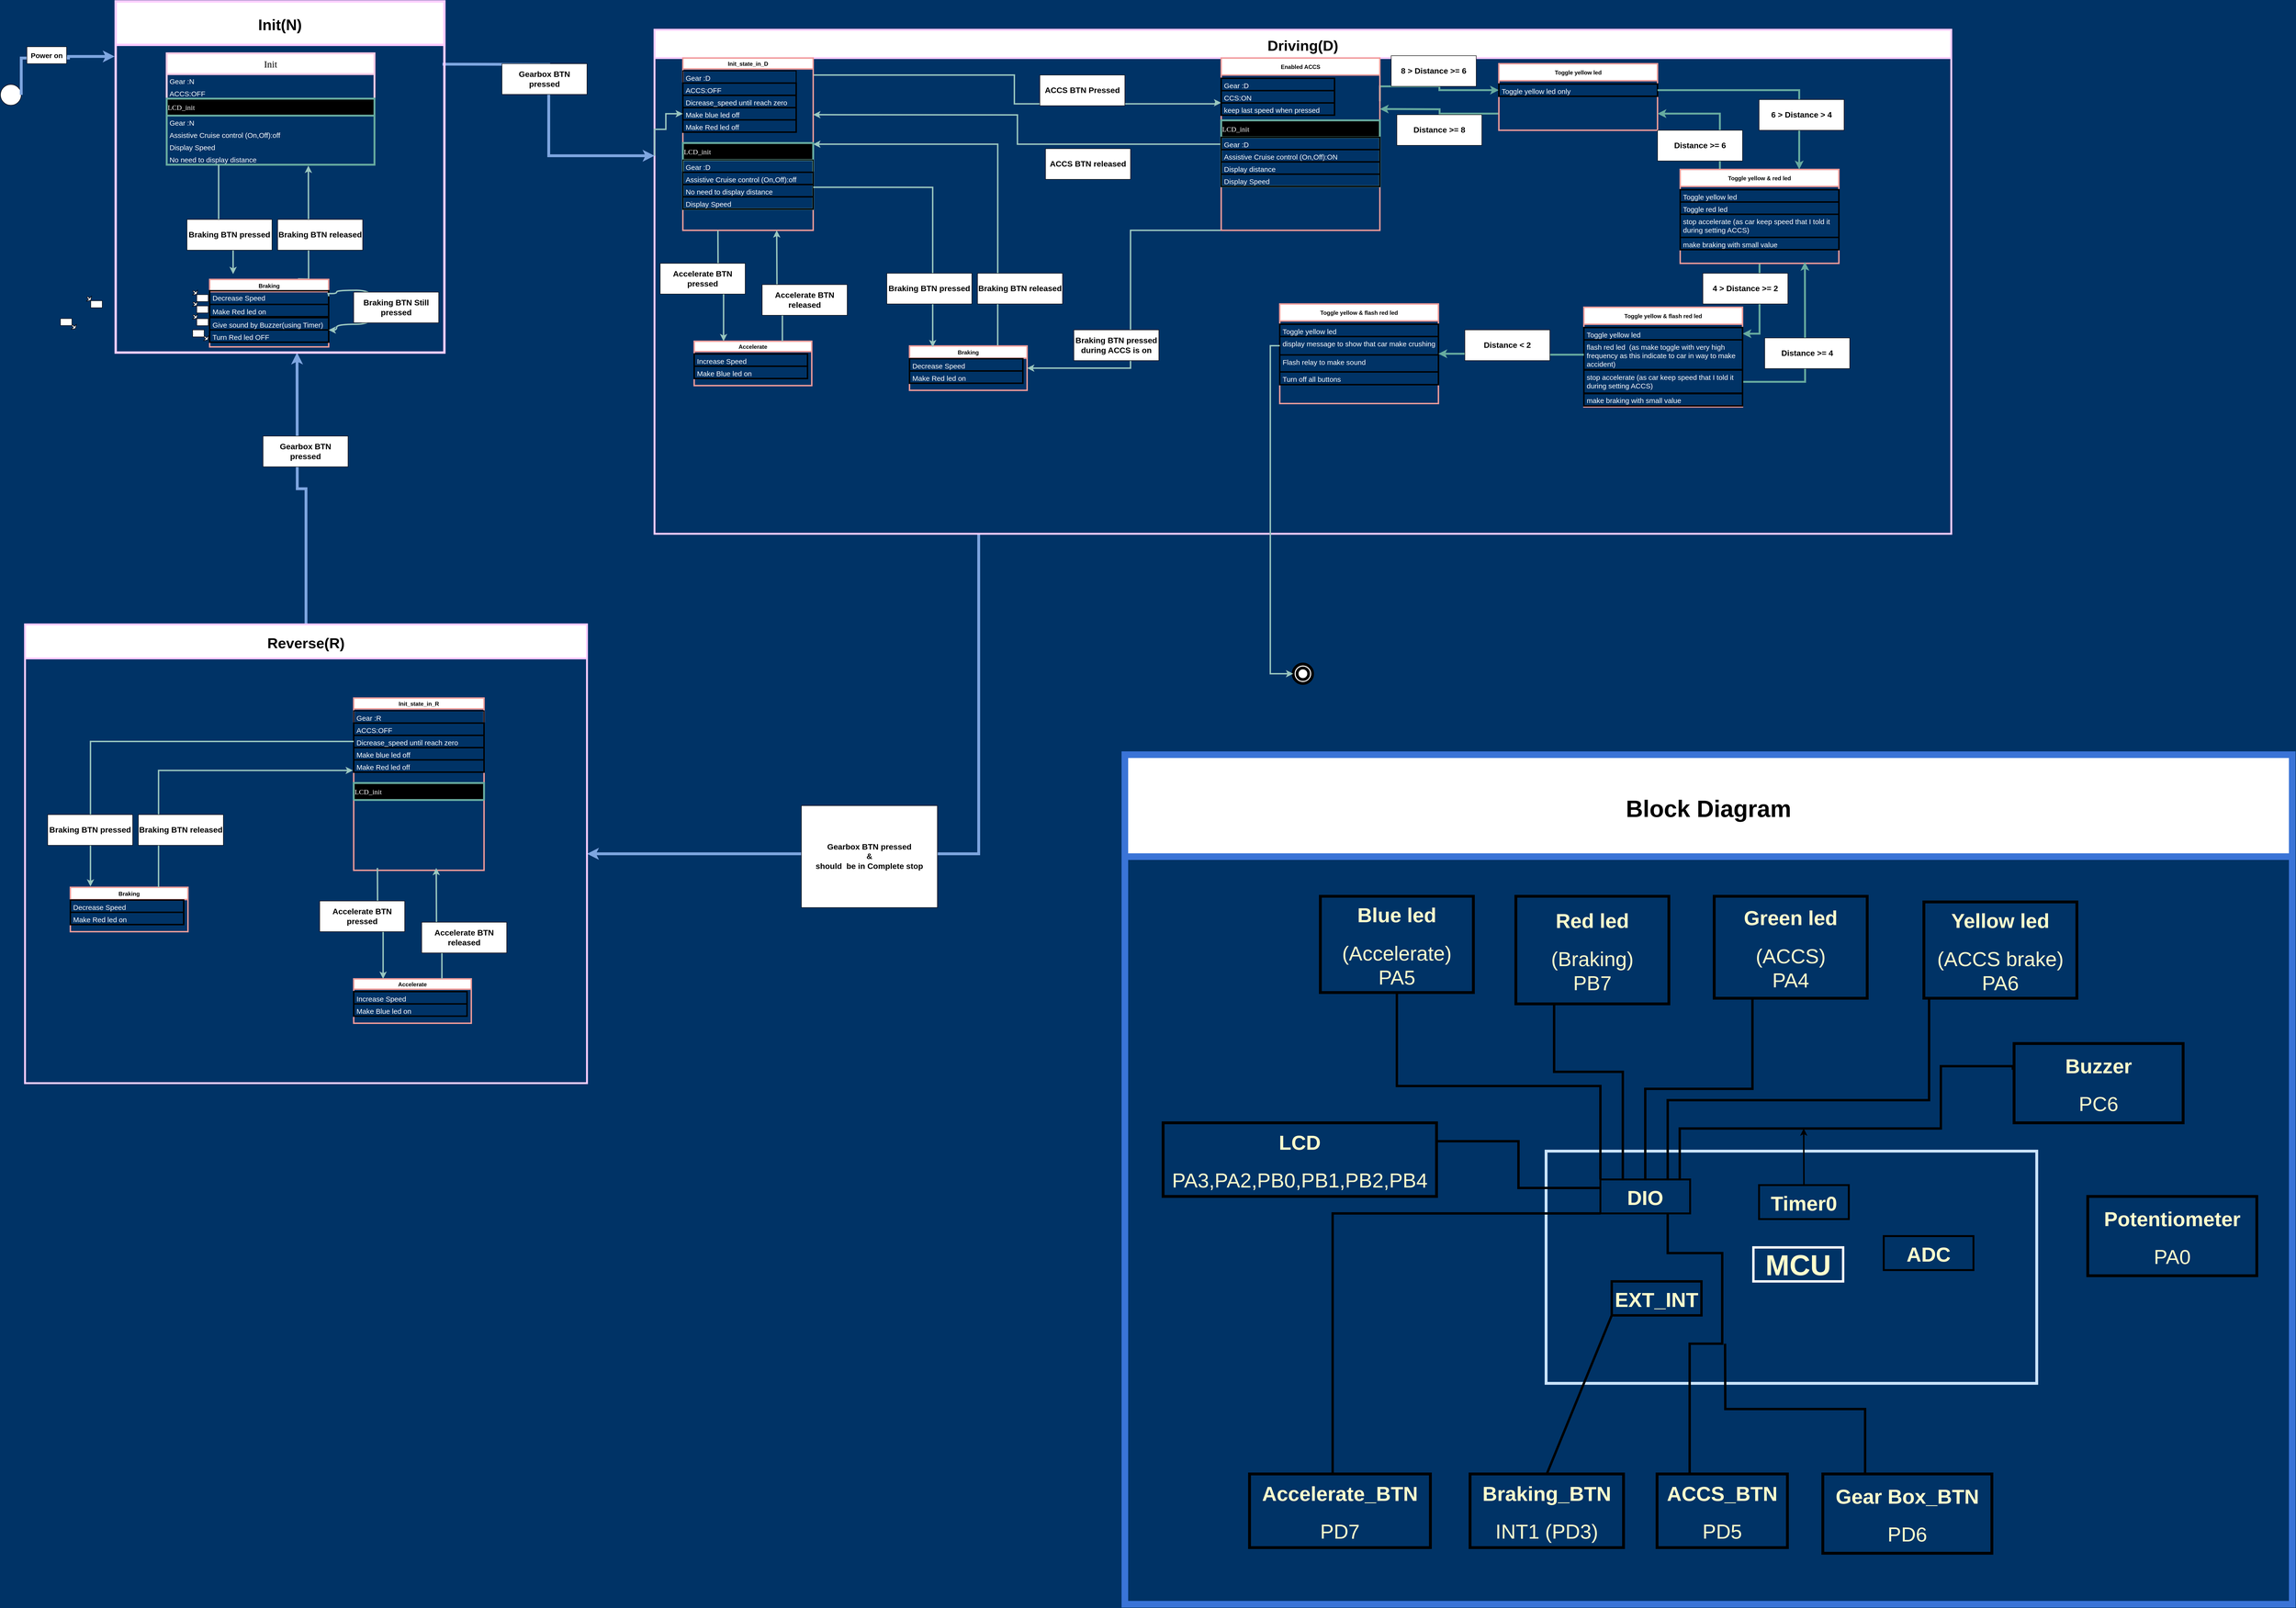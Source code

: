 <mxfile version="24.0.3" type="github">
  <diagram id="C5RBs43oDa-KdzZeNtuy" name="Page-1">
    <mxGraphModel dx="2547" dy="1910" grid="1" gridSize="12" guides="1" tooltips="1" connect="1" arrows="1" fold="1" page="1" pageScale="1" pageWidth="827" pageHeight="1169" background="#003366" math="0" shadow="0">
      <root>
        <mxCell id="WIyWlLk6GJQsqaUBKTNV-0" />
        <mxCell id="WIyWlLk6GJQsqaUBKTNV-1" parent="WIyWlLk6GJQsqaUBKTNV-0" />
        <mxCell id="QeEDxV_lBqNEmLMarwRb-2" value="" style="ellipse;whiteSpace=wrap;html=1;aspect=fixed;" parent="WIyWlLk6GJQsqaUBKTNV-1" vertex="1">
          <mxGeometry x="-808" y="-160" width="44" height="44" as="geometry" />
        </mxCell>
        <mxCell id="QeEDxV_lBqNEmLMarwRb-4" value="" style="ellipse;shape=doubleEllipse;whiteSpace=wrap;html=1;gradientColor=none;fillColor=default;fillStyle=auto;aspect=fixed;collapsible=0;shadow=0;textShadow=0;perimeterSpacing=0;strokeWidth=6;" parent="WIyWlLk6GJQsqaUBKTNV-1" vertex="1">
          <mxGeometry x="1929.5" y="1068" width="41" height="41" as="geometry" />
        </mxCell>
        <mxCell id="QeEDxV_lBqNEmLMarwRb-19" style="edgeStyle=orthogonalEdgeStyle;rounded=0;orthogonalLoop=1;jettySize=auto;html=1;exitX=1;exitY=0.5;exitDx=0;exitDy=0;entryX=0.004;entryY=0.133;entryDx=0;entryDy=0;entryPerimeter=0;strokeWidth=6;strokeColor=#7EA6E0;" parent="WIyWlLk6GJQsqaUBKTNV-1" source="QeEDxV_lBqNEmLMarwRb-2" edge="1">
          <mxGeometry relative="1" as="geometry">
            <Array as="points">
              <mxPoint x="-704" y="-216" />
              <mxPoint x="-664" y="-216" />
              <mxPoint x="-664" y="-253" />
            </Array>
            <mxPoint x="-566.24" y="-219.372" as="targetPoint" />
          </mxGeometry>
        </mxCell>
        <mxCell id="QeEDxV_lBqNEmLMarwRb-21" value="&lt;font style=&quot;font-size: 15px;&quot;&gt;&lt;b&gt;Power on&lt;/b&gt;&lt;/font&gt;" style="rounded=0;whiteSpace=wrap;html=1;" parent="WIyWlLk6GJQsqaUBKTNV-1" vertex="1">
          <mxGeometry x="-752" y="-240" width="84" height="36" as="geometry" />
        </mxCell>
        <mxCell id="7wikcRFZf2UDu9N1v2jD-101" style="edgeStyle=orthogonalEdgeStyle;rounded=0;orthogonalLoop=1;jettySize=auto;html=1;exitX=0.25;exitY=1;exitDx=0;exitDy=0;entryX=1;entryY=0.5;entryDx=0;entryDy=0;strokeWidth=6;strokeColor=#7EA6E0;" parent="WIyWlLk6GJQsqaUBKTNV-1" source="uNYdHs1n68aAT5kjv6AT-13" target="7wikcRFZf2UDu9N1v2jD-96" edge="1">
          <mxGeometry relative="1" as="geometry" />
        </mxCell>
        <mxCell id="uNYdHs1n68aAT5kjv6AT-13" value="Driving(D)" style="swimlane;startSize=60;strokeWidth=4;strokeColor=#FFCCFF;fontSize=31;" parent="WIyWlLk6GJQsqaUBKTNV-1" vertex="1">
          <mxGeometry x="577" y="-276" width="2746" height="1068" as="geometry">
            <mxRectangle x="577" y="-156" width="96" height="48" as="alternateBounds" />
          </mxGeometry>
        </mxCell>
        <mxCell id="7wikcRFZf2UDu9N1v2jD-3" value="Accelerate" style="swimlane;strokeWidth=3;strokeColor=#F19C99;startSize=22;" parent="uNYdHs1n68aAT5kjv6AT-13" vertex="1">
          <mxGeometry x="84" y="660" width="249" height="94" as="geometry" />
        </mxCell>
        <mxCell id="7wikcRFZf2UDu9N1v2jD-4" value="&lt;font style=&quot;font-size: 15px;&quot; color=&quot;#ffffff&quot;&gt;Increase Speed&lt;/font&gt;" style="text;strokeColor=default;fillColor=none;align=left;verticalAlign=top;spacingLeft=4;spacingRight=4;overflow=hidden;rotatable=0;points=[[0,0.5],[1,0.5]];portConstraint=eastwest;whiteSpace=wrap;html=1;strokeWidth=3;" parent="7wikcRFZf2UDu9N1v2jD-3" vertex="1">
          <mxGeometry y="27" width="240" height="26" as="geometry" />
        </mxCell>
        <mxCell id="7wikcRFZf2UDu9N1v2jD-5" value="&lt;font style=&quot;font-size: 15px;&quot; color=&quot;#ffffff&quot;&gt;Make Blue led on&amp;nbsp;&lt;/font&gt;" style="text;strokeColor=default;fillColor=none;align=left;verticalAlign=top;spacingLeft=4;spacingRight=4;overflow=hidden;rotatable=0;points=[[0,0.5,0,0,0],[1,0.5,0,0,0]];portConstraint=eastwest;whiteSpace=wrap;html=1;strokeWidth=3;" parent="7wikcRFZf2UDu9N1v2jD-3" vertex="1">
          <mxGeometry y="53" width="240" height="26" as="geometry" />
        </mxCell>
        <mxCell id="7wikcRFZf2UDu9N1v2jD-32" style="edgeStyle=orthogonalEdgeStyle;rounded=0;orthogonalLoop=1;jettySize=auto;html=1;exitX=0.75;exitY=0;exitDx=0;exitDy=0;entryX=1;entryY=0.5;entryDx=0;entryDy=0;strokeWidth=3;strokeColor=#9AC7BF;" parent="uNYdHs1n68aAT5kjv6AT-13" source="7wikcRFZf2UDu9N1v2jD-18" target="FsSQR3Tcq3Qhwz0BQt5I-2" edge="1">
          <mxGeometry relative="1" as="geometry" />
        </mxCell>
        <mxCell id="7wikcRFZf2UDu9N1v2jD-18" value="Braking" style="swimlane;strokeWidth=3;strokeColor=#F19C99;startSize=26;" parent="uNYdHs1n68aAT5kjv6AT-13" vertex="1">
          <mxGeometry x="540" y="670" width="249" height="94" as="geometry" />
        </mxCell>
        <mxCell id="7wikcRFZf2UDu9N1v2jD-19" value="&lt;font style=&quot;font-size: 15px;&quot; color=&quot;#ffffff&quot;&gt;Decrease Speed&lt;/font&gt;" style="text;strokeColor=default;fillColor=none;align=left;verticalAlign=top;spacingLeft=4;spacingRight=4;overflow=hidden;rotatable=0;points=[[0,0.5],[1,0.5]];portConstraint=eastwest;whiteSpace=wrap;html=1;strokeWidth=3;" parent="7wikcRFZf2UDu9N1v2jD-18" vertex="1">
          <mxGeometry y="27" width="240" height="26" as="geometry" />
        </mxCell>
        <mxCell id="7wikcRFZf2UDu9N1v2jD-20" value="&lt;font style=&quot;font-size: 15px;&quot; color=&quot;#ffffff&quot;&gt;Make Red led on&amp;nbsp;&lt;/font&gt;" style="text;strokeColor=default;fillColor=none;align=left;verticalAlign=top;spacingLeft=4;spacingRight=4;overflow=hidden;rotatable=0;points=[[0,0.5,0,0,0],[1,0.5,0,0,0]];portConstraint=eastwest;whiteSpace=wrap;html=1;strokeWidth=3;" parent="7wikcRFZf2UDu9N1v2jD-18" vertex="1">
          <mxGeometry y="53" width="240" height="26" as="geometry" />
        </mxCell>
        <mxCell id="7wikcRFZf2UDu9N1v2jD-44" style="edgeStyle=orthogonalEdgeStyle;rounded=0;orthogonalLoop=1;jettySize=auto;html=1;exitX=1;exitY=0;exitDx=0;exitDy=0;strokeWidth=3;strokeColor=#9AC7BF;entryX=0;entryY=-0.01;entryDx=0;entryDy=0;entryPerimeter=0;" parent="uNYdHs1n68aAT5kjv6AT-13" source="FsSQR3Tcq3Qhwz0BQt5I-2" target="7wikcRFZf2UDu9N1v2jD-41" edge="1">
          <mxGeometry relative="1" as="geometry">
            <mxPoint x="1188" y="156" as="targetPoint" />
            <Array as="points">
              <mxPoint x="336" y="96" />
              <mxPoint x="762" y="96" />
              <mxPoint x="762" y="157" />
              <mxPoint x="1188" y="157" />
              <mxPoint x="1188" y="155" />
            </Array>
          </mxGeometry>
        </mxCell>
        <mxCell id="FsSQR3Tcq3Qhwz0BQt5I-2" value="Init_state_in_D" style="swimlane;strokeWidth=3;strokeColor=#F19C99;" parent="uNYdHs1n68aAT5kjv6AT-13" vertex="1">
          <mxGeometry x="60" y="60" width="276" height="365" as="geometry">
            <mxRectangle x="60" y="60" width="120" height="24" as="alternateBounds" />
          </mxGeometry>
        </mxCell>
        <mxCell id="FsSQR3Tcq3Qhwz0BQt5I-3" value="&lt;font style=&quot;font-size: 15px;&quot; color=&quot;#ffffff&quot;&gt;Gear :D&lt;/font&gt;" style="text;strokeColor=default;fillColor=none;align=left;verticalAlign=top;spacingLeft=4;spacingRight=4;overflow=hidden;rotatable=0;points=[[0,0.5],[1,0.5]];portConstraint=eastwest;whiteSpace=wrap;html=1;strokeWidth=2;perimeterSpacing=13;" parent="FsSQR3Tcq3Qhwz0BQt5I-2" vertex="1">
          <mxGeometry y="27" width="240" height="26" as="geometry" />
        </mxCell>
        <mxCell id="FsSQR3Tcq3Qhwz0BQt5I-4" value="&lt;font style=&quot;font-size: 15px;&quot; color=&quot;#ffffff&quot;&gt;ACCS:OFF&lt;/font&gt;" style="text;strokeColor=default;fillColor=none;align=left;verticalAlign=top;spacingLeft=4;spacingRight=4;overflow=hidden;rotatable=0;points=[[0,0.5,0,0,0],[1,0.5,0,0,0]];portConstraint=eastwest;whiteSpace=wrap;html=1;strokeWidth=3;" parent="FsSQR3Tcq3Qhwz0BQt5I-2" vertex="1">
          <mxGeometry y="53" width="240" height="26" as="geometry" />
        </mxCell>
        <object label="&lt;font style=&quot;font-size: 15px;&quot;&gt;LCD_init&lt;/font&gt;" id="FsSQR3Tcq3Qhwz0BQt5I-5">
          <mxCell style="swimlane;fontStyle=0;childLayout=stackLayout;horizontal=1;startSize=36;horizontalStack=0;resizeParent=1;resizeParentMax=0;resizeLast=0;collapsible=1;marginBottom=0;whiteSpace=wrap;html=1;fontFamily=Verdana;fontColor=#FFFFFF;rounded=0;fillColor=#000000;align=left;strokeColor=#67AB9F;strokeWidth=4;" parent="FsSQR3Tcq3Qhwz0BQt5I-2" vertex="1">
            <mxGeometry y="180" width="276" height="140" as="geometry">
              <mxRectangle y="144" width="240" height="36" as="alternateBounds" />
            </mxGeometry>
          </mxCell>
        </object>
        <mxCell id="FsSQR3Tcq3Qhwz0BQt5I-6" value="&lt;font style=&quot;font-size: 15px;&quot; color=&quot;#ffffff&quot;&gt;Gear :D&lt;/font&gt;" style="text;strokeColor=default;fillColor=none;align=left;verticalAlign=top;spacingLeft=4;spacingRight=4;overflow=hidden;rotatable=0;points=[[0,0.5],[1,0.5]];portConstraint=eastwest;whiteSpace=wrap;html=1;strokeWidth=2;" parent="FsSQR3Tcq3Qhwz0BQt5I-5" vertex="1">
          <mxGeometry y="36" width="276" height="26" as="geometry" />
        </mxCell>
        <mxCell id="FsSQR3Tcq3Qhwz0BQt5I-7" value="&lt;font color=&quot;#ffffff&quot;&gt;&lt;span style=&quot;font-size: 15px;&quot;&gt;Assistive Cruise control (On,Off):off&lt;/span&gt;&lt;/font&gt;" style="text;strokeColor=default;fillColor=none;align=left;verticalAlign=top;spacingLeft=4;spacingRight=4;overflow=hidden;rotatable=0;points=[[0,0.5],[1,0.5]];portConstraint=eastwest;whiteSpace=wrap;html=1;strokeWidth=3;" parent="FsSQR3Tcq3Qhwz0BQt5I-5" vertex="1">
          <mxGeometry y="62" width="276" height="26" as="geometry" />
        </mxCell>
        <mxCell id="FsSQR3Tcq3Qhwz0BQt5I-8" value="&lt;font style=&quot;font-size: 15px;&quot; color=&quot;#ffffff&quot;&gt;No need to display distance&lt;/font&gt;" style="text;strokeColor=default;fillColor=none;align=left;verticalAlign=top;spacingLeft=4;spacingRight=4;overflow=hidden;rotatable=0;points=[[0,0.5],[1,0.5]];portConstraint=eastwest;whiteSpace=wrap;html=1;strokeWidth=3;" parent="FsSQR3Tcq3Qhwz0BQt5I-5" vertex="1">
          <mxGeometry y="88" width="276" height="26" as="geometry" />
        </mxCell>
        <mxCell id="FsSQR3Tcq3Qhwz0BQt5I-9" value="&lt;font style=&quot;font-size: 15px;&quot; color=&quot;#ffffff&quot;&gt;Display Speed&lt;/font&gt;" style="text;strokeColor=default;fillColor=none;align=left;verticalAlign=top;spacingLeft=4;spacingRight=4;overflow=hidden;rotatable=0;points=[[0,0.5],[1,0.5]];portConstraint=eastwest;whiteSpace=wrap;html=1;strokeWidth=3;" parent="FsSQR3Tcq3Qhwz0BQt5I-5" vertex="1">
          <mxGeometry y="114" width="276" height="26" as="geometry" />
        </mxCell>
        <mxCell id="7wikcRFZf2UDu9N1v2jD-1" value="&lt;font style=&quot;font-size: 15px;&quot; color=&quot;#ffffff&quot;&gt;Dicrease_speed until reach zero&lt;/font&gt;" style="text;strokeColor=default;fillColor=none;align=left;verticalAlign=top;spacingLeft=4;spacingRight=4;overflow=hidden;rotatable=0;points=[[0,0.5,0,0,0],[1,0.5,0,0,0]];portConstraint=eastwest;whiteSpace=wrap;html=1;strokeWidth=3;" parent="FsSQR3Tcq3Qhwz0BQt5I-2" vertex="1">
          <mxGeometry y="79" width="240" height="26" as="geometry" />
        </mxCell>
        <mxCell id="7wikcRFZf2UDu9N1v2jD-26" value="&lt;font style=&quot;font-size: 15px;&quot; color=&quot;#ffffff&quot;&gt;Make blue led off&lt;/font&gt;" style="text;strokeColor=default;fillColor=none;align=left;verticalAlign=top;spacingLeft=4;spacingRight=4;overflow=hidden;rotatable=0;points=[[0,0.5,0,0,0],[1,0.5,0,0,0]];portConstraint=eastwest;whiteSpace=wrap;html=1;strokeWidth=3;" parent="FsSQR3Tcq3Qhwz0BQt5I-2" vertex="1">
          <mxGeometry y="105" width="240" height="26" as="geometry" />
        </mxCell>
        <mxCell id="7wikcRFZf2UDu9N1v2jD-48" value="&lt;font style=&quot;font-size: 15px;&quot; color=&quot;#ffffff&quot;&gt;Make Red led off&lt;/font&gt;" style="text;strokeColor=default;fillColor=none;align=left;verticalAlign=top;spacingLeft=4;spacingRight=4;overflow=hidden;rotatable=0;points=[[0,0.5,0,0,0],[1,0.5,0,0,0]];portConstraint=eastwest;whiteSpace=wrap;html=1;strokeWidth=3;" parent="FsSQR3Tcq3Qhwz0BQt5I-2" vertex="1">
          <mxGeometry y="131" width="240" height="26" as="geometry" />
        </mxCell>
        <mxCell id="7wikcRFZf2UDu9N1v2jD-13" style="edgeStyle=orthogonalEdgeStyle;rounded=0;orthogonalLoop=1;jettySize=auto;html=1;exitX=0.25;exitY=1;exitDx=0;exitDy=0;entryX=0.25;entryY=0;entryDx=0;entryDy=0;strokeWidth=3;strokeColor=#9AC7BF;" parent="uNYdHs1n68aAT5kjv6AT-13" target="7wikcRFZf2UDu9N1v2jD-3" edge="1">
          <mxGeometry relative="1" as="geometry">
            <mxPoint x="134.25" y="425" as="sourcePoint" />
          </mxGeometry>
        </mxCell>
        <mxCell id="7wikcRFZf2UDu9N1v2jD-14" style="edgeStyle=orthogonalEdgeStyle;rounded=0;orthogonalLoop=1;jettySize=auto;html=1;exitX=0.75;exitY=0;exitDx=0;exitDy=0;entryX=0.75;entryY=1;entryDx=0;entryDy=0;strokeWidth=3;strokeColor=#9AC7BF;" parent="uNYdHs1n68aAT5kjv6AT-13" source="7wikcRFZf2UDu9N1v2jD-3" edge="1">
          <mxGeometry relative="1" as="geometry">
            <mxPoint x="258.75" y="425" as="targetPoint" />
          </mxGeometry>
        </mxCell>
        <mxCell id="7wikcRFZf2UDu9N1v2jD-25" value="&lt;b&gt;&lt;font style=&quot;font-size: 17px;&quot;&gt;Braking BTN released&lt;/font&gt;&lt;/b&gt;" style="rounded=0;whiteSpace=wrap;html=1;" parent="uNYdHs1n68aAT5kjv6AT-13" vertex="1">
          <mxGeometry x="684" y="516" width="180" height="65" as="geometry" />
        </mxCell>
        <mxCell id="7wikcRFZf2UDu9N1v2jD-29" style="edgeStyle=elbowEdgeStyle;rounded=0;orthogonalLoop=1;jettySize=auto;html=1;exitX=1;exitY=0.75;exitDx=0;exitDy=0;entryX=0.197;entryY=0.027;entryDx=0;entryDy=0;entryPerimeter=0;elbow=vertical;strokeWidth=3;strokeColor=#9AC7BF;" parent="uNYdHs1n68aAT5kjv6AT-13" source="FsSQR3Tcq3Qhwz0BQt5I-2" target="7wikcRFZf2UDu9N1v2jD-18" edge="1">
          <mxGeometry relative="1" as="geometry">
            <Array as="points">
              <mxPoint x="456" y="334" />
            </Array>
          </mxGeometry>
        </mxCell>
        <mxCell id="7wikcRFZf2UDu9N1v2jD-45" style="edgeStyle=orthogonalEdgeStyle;rounded=0;orthogonalLoop=1;jettySize=auto;html=1;exitX=0;exitY=0.5;exitDx=0;exitDy=0;strokeWidth=3;strokeColor=#9AC7BF;" parent="uNYdHs1n68aAT5kjv6AT-13" source="7wikcRFZf2UDu9N1v2jD-33" edge="1">
          <mxGeometry relative="1" as="geometry">
            <mxPoint x="336" y="180" as="targetPoint" />
          </mxGeometry>
        </mxCell>
        <mxCell id="7wikcRFZf2UDu9N1v2jD-49" style="edgeStyle=orthogonalEdgeStyle;rounded=0;orthogonalLoop=1;jettySize=auto;html=1;exitX=0.25;exitY=1;exitDx=0;exitDy=0;entryX=1;entryY=0.5;entryDx=0;entryDy=0;strokeWidth=3;strokeColor=#9AC7BF;" parent="uNYdHs1n68aAT5kjv6AT-13" source="7wikcRFZf2UDu9N1v2jD-33" target="7wikcRFZf2UDu9N1v2jD-18" edge="1">
          <mxGeometry relative="1" as="geometry">
            <Array as="points">
              <mxPoint x="1008" y="425" />
              <mxPoint x="1008" y="717" />
            </Array>
          </mxGeometry>
        </mxCell>
        <mxCell id="7wikcRFZf2UDu9N1v2jD-79" style="edgeStyle=orthogonalEdgeStyle;rounded=0;orthogonalLoop=1;jettySize=auto;html=1;exitX=1;exitY=0.25;exitDx=0;exitDy=0;entryX=0;entryY=0.5;entryDx=0;entryDy=0;strokeWidth=4;strokeColor=#67AB9F;" parent="uNYdHs1n68aAT5kjv6AT-13" source="7wikcRFZf2UDu9N1v2jD-33" target="7wikcRFZf2UDu9N1v2jD-56" edge="1">
          <mxGeometry relative="1" as="geometry">
            <Array as="points">
              <mxPoint x="1536" y="120" />
              <mxPoint x="1662" y="120" />
              <mxPoint x="1662" y="128" />
            </Array>
          </mxGeometry>
        </mxCell>
        <mxCell id="7wikcRFZf2UDu9N1v2jD-33" value="Enabled ACCS" style="swimlane;strokeWidth=3;strokeColor=#F19C99;startSize=36;" parent="uNYdHs1n68aAT5kjv6AT-13" vertex="1">
          <mxGeometry x="1200" y="60" width="336" height="365" as="geometry" />
        </mxCell>
        <mxCell id="7wikcRFZf2UDu9N1v2jD-34" value="&lt;font style=&quot;font-size: 15px;&quot; color=&quot;#ffffff&quot;&gt;Gear :D&lt;/font&gt;" style="text;strokeColor=default;fillColor=none;align=left;verticalAlign=top;spacingLeft=4;spacingRight=4;overflow=hidden;rotatable=0;points=[[0,0.5],[1,0.5]];portConstraint=eastwest;whiteSpace=wrap;html=1;strokeWidth=3;" parent="7wikcRFZf2UDu9N1v2jD-33" vertex="1">
          <mxGeometry y="43" width="240" height="26" as="geometry" />
        </mxCell>
        <mxCell id="7wikcRFZf2UDu9N1v2jD-35" value="&lt;font style=&quot;font-size: 15px;&quot; color=&quot;#ffffff&quot;&gt;CCS:ON&lt;/font&gt;" style="text;strokeColor=default;fillColor=none;align=left;verticalAlign=top;spacingLeft=4;spacingRight=4;overflow=hidden;rotatable=0;points=[[0,0.5,0,0,0],[1,0.5,0,0,0]];portConstraint=eastwest;whiteSpace=wrap;html=1;strokeWidth=3;" parent="7wikcRFZf2UDu9N1v2jD-33" vertex="1">
          <mxGeometry y="69" width="240" height="26" as="geometry" />
        </mxCell>
        <object label="&lt;font style=&quot;font-size: 15px;&quot;&gt;LCD_init&lt;/font&gt;" id="7wikcRFZf2UDu9N1v2jD-36">
          <mxCell style="swimlane;fontStyle=0;childLayout=stackLayout;horizontal=1;startSize=36;horizontalStack=0;resizeParent=1;resizeParentMax=0;resizeLast=0;collapsible=1;marginBottom=0;whiteSpace=wrap;html=1;fontFamily=Verdana;fontColor=#FFFFFF;rounded=0;fillColor=#000000;align=left;strokeColor=#67AB9F;strokeWidth=4;" parent="7wikcRFZf2UDu9N1v2jD-33" vertex="1">
            <mxGeometry y="132" width="336" height="140" as="geometry">
              <mxRectangle y="160" width="240" height="36" as="alternateBounds" />
            </mxGeometry>
          </mxCell>
        </object>
        <mxCell id="7wikcRFZf2UDu9N1v2jD-37" value="&lt;font style=&quot;font-size: 15px;&quot; color=&quot;#ffffff&quot;&gt;Gear :D&lt;/font&gt;" style="text;strokeColor=default;fillColor=none;align=left;verticalAlign=top;spacingLeft=4;spacingRight=4;overflow=hidden;rotatable=0;points=[[0,0.5],[1,0.5]];portConstraint=eastwest;whiteSpace=wrap;html=1;strokeWidth=3;" parent="7wikcRFZf2UDu9N1v2jD-36" vertex="1">
          <mxGeometry y="36" width="336" height="26" as="geometry" />
        </mxCell>
        <mxCell id="7wikcRFZf2UDu9N1v2jD-38" value="&lt;font color=&quot;#ffffff&quot;&gt;&lt;span style=&quot;font-size: 15px;&quot;&gt;Assistive Cruise control (On,Off):ON&lt;/span&gt;&lt;/font&gt;" style="text;strokeColor=default;fillColor=none;align=left;verticalAlign=top;spacingLeft=4;spacingRight=4;overflow=hidden;rotatable=0;points=[[0,0.5],[1,0.5]];portConstraint=eastwest;whiteSpace=wrap;html=1;strokeWidth=3;" parent="7wikcRFZf2UDu9N1v2jD-36" vertex="1">
          <mxGeometry y="62" width="336" height="26" as="geometry" />
        </mxCell>
        <mxCell id="7wikcRFZf2UDu9N1v2jD-39" value="&lt;font style=&quot;font-size: 15px;&quot; color=&quot;#ffffff&quot;&gt;Display distance&lt;/font&gt;" style="text;strokeColor=default;fillColor=none;align=left;verticalAlign=top;spacingLeft=4;spacingRight=4;overflow=hidden;rotatable=0;points=[[0,0.5],[1,0.5]];portConstraint=eastwest;whiteSpace=wrap;html=1;strokeWidth=3;" parent="7wikcRFZf2UDu9N1v2jD-36" vertex="1">
          <mxGeometry y="88" width="336" height="26" as="geometry" />
        </mxCell>
        <mxCell id="7wikcRFZf2UDu9N1v2jD-40" value="&lt;font style=&quot;font-size: 15px;&quot; color=&quot;#ffffff&quot;&gt;Display Speed&lt;/font&gt;" style="text;strokeColor=default;fillColor=none;align=left;verticalAlign=top;spacingLeft=4;spacingRight=4;overflow=hidden;rotatable=0;points=[[0,0.5],[1,0.5]];portConstraint=eastwest;whiteSpace=wrap;html=1;strokeWidth=3;" parent="7wikcRFZf2UDu9N1v2jD-36" vertex="1">
          <mxGeometry y="114" width="336" height="26" as="geometry" />
        </mxCell>
        <mxCell id="7wikcRFZf2UDu9N1v2jD-41" value="&lt;font color=&quot;#ffffff&quot;&gt;&lt;span style=&quot;font-size: 15px;&quot;&gt;keep last speed when pressed&lt;/span&gt;&lt;/font&gt;" style="text;strokeColor=default;fillColor=none;align=left;verticalAlign=top;spacingLeft=4;spacingRight=4;overflow=hidden;rotatable=0;points=[[0,0.5,0,0,0],[1,0.5,0,0,0]];portConstraint=eastwest;whiteSpace=wrap;html=1;strokeWidth=3;" parent="7wikcRFZf2UDu9N1v2jD-33" vertex="1">
          <mxGeometry y="95" width="240" height="26" as="geometry" />
        </mxCell>
        <mxCell id="7wikcRFZf2UDu9N1v2jD-43" style="edgeStyle=orthogonalEdgeStyle;rounded=0;orthogonalLoop=1;jettySize=auto;html=1;exitX=0;exitY=0.25;exitDx=0;exitDy=0;entryX=0;entryY=0.5;entryDx=0;entryDy=0;entryPerimeter=0;strokeWidth=3;strokeColor=#9AC7BF;" parent="uNYdHs1n68aAT5kjv6AT-13" source="uNYdHs1n68aAT5kjv6AT-13" target="7wikcRFZf2UDu9N1v2jD-26" edge="1">
          <mxGeometry relative="1" as="geometry">
            <Array as="points">
              <mxPoint x="24" y="211" />
              <mxPoint x="24" y="178" />
            </Array>
          </mxGeometry>
        </mxCell>
        <mxCell id="7wikcRFZf2UDu9N1v2jD-24" value="&lt;b&gt;&lt;font style=&quot;font-size: 17px;&quot;&gt;Braking BTN pressed&lt;/font&gt;&lt;/b&gt;" style="rounded=0;whiteSpace=wrap;html=1;" parent="uNYdHs1n68aAT5kjv6AT-13" vertex="1">
          <mxGeometry x="492" y="516" width="180" height="65" as="geometry" />
        </mxCell>
        <mxCell id="7wikcRFZf2UDu9N1v2jD-46" value="&lt;b&gt;&lt;font style=&quot;font-size: 17px;&quot;&gt;ACCS BTN Pressed&lt;/font&gt;&lt;/b&gt;" style="rounded=0;whiteSpace=wrap;html=1;" parent="uNYdHs1n68aAT5kjv6AT-13" vertex="1">
          <mxGeometry x="816" y="96" width="180" height="65" as="geometry" />
        </mxCell>
        <mxCell id="7wikcRFZf2UDu9N1v2jD-47" value="&lt;b&gt;&lt;font style=&quot;font-size: 17px;&quot;&gt;ACCS BTN&lt;/font&gt;&lt;/b&gt;&lt;b&gt;&lt;font style=&quot;font-size: 17px;&quot;&gt;&amp;nbsp;released&lt;/font&gt;&lt;/b&gt;" style="rounded=0;whiteSpace=wrap;html=1;" parent="uNYdHs1n68aAT5kjv6AT-13" vertex="1">
          <mxGeometry x="828" y="252" width="180" height="65" as="geometry" />
        </mxCell>
        <mxCell id="7wikcRFZf2UDu9N1v2jD-51" value="&lt;b&gt;&lt;font style=&quot;font-size: 17px;&quot;&gt;Braking BTN pressed&lt;/font&gt;&lt;/b&gt;&lt;div&gt;&lt;b&gt;&lt;font style=&quot;font-size: 17px;&quot;&gt;during ACCS is on&lt;/font&gt;&lt;/b&gt;&lt;/div&gt;" style="rounded=0;whiteSpace=wrap;html=1;" parent="uNYdHs1n68aAT5kjv6AT-13" vertex="1">
          <mxGeometry x="888" y="636" width="180" height="65" as="geometry" />
        </mxCell>
        <mxCell id="7wikcRFZf2UDu9N1v2jD-16" value="&lt;b&gt;&lt;font style=&quot;font-size: 17px;&quot;&gt;Accelerate BTN pressed&lt;/font&gt;&lt;/b&gt;" style="rounded=0;whiteSpace=wrap;html=1;" parent="uNYdHs1n68aAT5kjv6AT-13" vertex="1">
          <mxGeometry x="12" y="495" width="180" height="65" as="geometry" />
        </mxCell>
        <mxCell id="7wikcRFZf2UDu9N1v2jD-17" value="&lt;b&gt;&lt;font style=&quot;font-size: 17px;&quot;&gt;Accelerate BTN released&lt;/font&gt;&lt;/b&gt;" style="rounded=0;whiteSpace=wrap;html=1;" parent="uNYdHs1n68aAT5kjv6AT-13" vertex="1">
          <mxGeometry x="228" y="540" width="180" height="65" as="geometry" />
        </mxCell>
        <mxCell id="7wikcRFZf2UDu9N1v2jD-80" style="edgeStyle=orthogonalEdgeStyle;rounded=0;orthogonalLoop=1;jettySize=auto;html=1;exitX=0;exitY=0.75;exitDx=0;exitDy=0;strokeWidth=4;strokeColor=#67AB9F;" parent="uNYdHs1n68aAT5kjv6AT-13" source="7wikcRFZf2UDu9N1v2jD-55" edge="1">
          <mxGeometry relative="1" as="geometry">
            <mxPoint x="1536" y="168" as="targetPoint" />
          </mxGeometry>
        </mxCell>
        <mxCell id="7wikcRFZf2UDu9N1v2jD-55" value="Toggle yellow led" style="swimlane;strokeWidth=3;strokeColor=#F19C99;startSize=36;" parent="uNYdHs1n68aAT5kjv6AT-13" vertex="1">
          <mxGeometry x="1788" y="72" width="336" height="141" as="geometry" />
        </mxCell>
        <mxCell id="7wikcRFZf2UDu9N1v2jD-56" value="&lt;font style=&quot;font-size: 15px;&quot; color=&quot;#ffffff&quot;&gt;Toggle yellow led only&lt;/font&gt;" style="text;strokeColor=default;fillColor=none;align=left;verticalAlign=top;spacingLeft=4;spacingRight=4;overflow=hidden;rotatable=0;points=[[0,0.5],[1,0.5]];portConstraint=eastwest;whiteSpace=wrap;html=1;strokeWidth=3;" parent="7wikcRFZf2UDu9N1v2jD-55" vertex="1">
          <mxGeometry y="43" width="336" height="26" as="geometry" />
        </mxCell>
        <mxCell id="7wikcRFZf2UDu9N1v2jD-82" style="edgeStyle=orthogonalEdgeStyle;rounded=0;orthogonalLoop=1;jettySize=auto;html=1;exitX=0.25;exitY=0;exitDx=0;exitDy=0;entryX=1;entryY=0.75;entryDx=0;entryDy=0;strokeWidth=4;strokeColor=#67AB9F;" parent="uNYdHs1n68aAT5kjv6AT-13" source="7wikcRFZf2UDu9N1v2jD-64" target="7wikcRFZf2UDu9N1v2jD-55" edge="1">
          <mxGeometry relative="1" as="geometry" />
        </mxCell>
        <mxCell id="7wikcRFZf2UDu9N1v2jD-83" style="edgeStyle=orthogonalEdgeStyle;rounded=0;orthogonalLoop=1;jettySize=auto;html=1;exitX=0.5;exitY=1;exitDx=0;exitDy=0;entryX=1;entryY=0.5;entryDx=0;entryDy=0;strokeWidth=4;strokeColor=#67AB9F;" parent="uNYdHs1n68aAT5kjv6AT-13" source="7wikcRFZf2UDu9N1v2jD-64" target="7wikcRFZf2UDu9N1v2jD-70" edge="1">
          <mxGeometry relative="1" as="geometry" />
        </mxCell>
        <mxCell id="7wikcRFZf2UDu9N1v2jD-64" value="Toggle yellow &amp; red led" style="swimlane;strokeWidth=3;strokeColor=#F19C99;startSize=36;" parent="uNYdHs1n68aAT5kjv6AT-13" vertex="1">
          <mxGeometry x="2172" y="296" width="336" height="199" as="geometry" />
        </mxCell>
        <mxCell id="7wikcRFZf2UDu9N1v2jD-65" value="&lt;font style=&quot;font-size: 15px;&quot; color=&quot;#ffffff&quot;&gt;Toggle yellow led&amp;nbsp;&lt;/font&gt;" style="text;strokeColor=default;fillColor=none;align=left;verticalAlign=top;spacingLeft=4;spacingRight=4;overflow=hidden;rotatable=0;points=[[0,0.5],[1,0.5]];portConstraint=eastwest;whiteSpace=wrap;html=1;strokeWidth=3;" parent="7wikcRFZf2UDu9N1v2jD-64" vertex="1">
          <mxGeometry y="43" width="336" height="26" as="geometry" />
        </mxCell>
        <mxCell id="7wikcRFZf2UDu9N1v2jD-66" value="&lt;font style=&quot;font-size: 15px;&quot; color=&quot;#ffffff&quot;&gt;Toggle red led&amp;nbsp;&lt;/font&gt;" style="text;strokeColor=default;fillColor=none;align=left;verticalAlign=top;spacingLeft=4;spacingRight=4;overflow=hidden;rotatable=0;points=[[0,0.5,0,0,0],[1,0.5,0,0,0]];portConstraint=eastwest;whiteSpace=wrap;html=1;strokeWidth=3;" parent="7wikcRFZf2UDu9N1v2jD-64" vertex="1">
          <mxGeometry y="69" width="336" height="26" as="geometry" />
        </mxCell>
        <mxCell id="7wikcRFZf2UDu9N1v2jD-67" value="&lt;font color=&quot;#ffffff&quot;&gt;&lt;span style=&quot;font-size: 15px;&quot;&gt;stop accelerate (as car keep speed that I told it&lt;/span&gt;&lt;/font&gt;&lt;div&gt;&lt;font color=&quot;#ffffff&quot;&gt;&lt;span style=&quot;font-size: 15px;&quot;&gt;during setting ACCS)&lt;/span&gt;&lt;/font&gt;&lt;/div&gt;" style="text;strokeColor=default;fillColor=none;align=left;verticalAlign=top;spacingLeft=4;spacingRight=4;overflow=hidden;rotatable=0;points=[[0,0.5,0,0,0],[1,0.5,0,0,0]];portConstraint=eastwest;whiteSpace=wrap;html=1;strokeWidth=3;" parent="7wikcRFZf2UDu9N1v2jD-64" vertex="1">
          <mxGeometry y="95" width="336" height="49" as="geometry" />
        </mxCell>
        <mxCell id="7wikcRFZf2UDu9N1v2jD-68" value="&lt;font style=&quot;font-size: 15px;&quot; color=&quot;#ffffff&quot;&gt;make braking with small value&lt;/font&gt;" style="text;strokeColor=default;fillColor=none;align=left;verticalAlign=top;spacingLeft=4;spacingRight=4;overflow=hidden;rotatable=0;points=[[0,0.5,0,0,0],[1,0.5,0,0,0]];portConstraint=eastwest;whiteSpace=wrap;html=1;strokeWidth=3;" parent="7wikcRFZf2UDu9N1v2jD-64" vertex="1">
          <mxGeometry y="144" width="336" height="26" as="geometry" />
        </mxCell>
        <mxCell id="7wikcRFZf2UDu9N1v2jD-69" value="Toggle yellow &amp; flash red led" style="swimlane;strokeWidth=3;strokeColor=#F19C99;startSize=36;" parent="uNYdHs1n68aAT5kjv6AT-13" vertex="1">
          <mxGeometry x="1968" y="588" width="336" height="211" as="geometry" />
        </mxCell>
        <mxCell id="7wikcRFZf2UDu9N1v2jD-70" value="&lt;font style=&quot;font-size: 15px;&quot; color=&quot;#ffffff&quot;&gt;Toggle yellow led&amp;nbsp;&lt;/font&gt;" style="text;strokeColor=default;fillColor=none;align=left;verticalAlign=top;spacingLeft=4;spacingRight=4;overflow=hidden;rotatable=0;points=[[0,0.5],[1,0.5]];portConstraint=eastwest;whiteSpace=wrap;html=1;strokeWidth=3;" parent="7wikcRFZf2UDu9N1v2jD-69" vertex="1">
          <mxGeometry y="43" width="336" height="26" as="geometry" />
        </mxCell>
        <mxCell id="7wikcRFZf2UDu9N1v2jD-71" value="&lt;font style=&quot;font-size: 15px;&quot; color=&quot;#ffffff&quot;&gt;flash red led&amp;nbsp; (as make toggle with very high frequency as this indicate to car in way to make accident)&lt;/font&gt;" style="text;strokeColor=default;fillColor=none;align=left;verticalAlign=top;spacingLeft=4;spacingRight=4;overflow=hidden;rotatable=0;points=[[0,0.5,0,0,0],[1,0.5,0,0,0]];portConstraint=eastwest;whiteSpace=wrap;html=1;strokeWidth=3;" parent="7wikcRFZf2UDu9N1v2jD-69" vertex="1">
          <mxGeometry y="69" width="336" height="63" as="geometry" />
        </mxCell>
        <mxCell id="7wikcRFZf2UDu9N1v2jD-84" style="edgeStyle=orthogonalEdgeStyle;rounded=0;orthogonalLoop=1;jettySize=auto;html=1;exitX=1;exitY=0.5;exitDx=0;exitDy=0;exitPerimeter=0;strokeWidth=4;strokeColor=#67AB9F;" parent="7wikcRFZf2UDu9N1v2jD-69" source="7wikcRFZf2UDu9N1v2jD-72" edge="1">
          <mxGeometry relative="1" as="geometry">
            <mxPoint x="468" y="-96" as="targetPoint" />
          </mxGeometry>
        </mxCell>
        <mxCell id="7wikcRFZf2UDu9N1v2jD-72" value="&lt;font color=&quot;#ffffff&quot;&gt;&lt;span style=&quot;font-size: 15px;&quot;&gt;stop accelerate (as car keep speed that I told it&lt;/span&gt;&lt;/font&gt;&lt;div&gt;&lt;font color=&quot;#ffffff&quot;&gt;&lt;span style=&quot;font-size: 15px;&quot;&gt;during setting ACCS)&lt;/span&gt;&lt;/font&gt;&lt;/div&gt;" style="text;strokeColor=default;fillColor=none;align=left;verticalAlign=top;spacingLeft=4;spacingRight=4;overflow=hidden;rotatable=0;points=[[0,0.5,0,0,0],[1,0.5,0,0,0]];portConstraint=eastwest;whiteSpace=wrap;html=1;strokeWidth=3;" parent="7wikcRFZf2UDu9N1v2jD-69" vertex="1">
          <mxGeometry y="133" width="336" height="50" as="geometry" />
        </mxCell>
        <mxCell id="7wikcRFZf2UDu9N1v2jD-73" value="&lt;font style=&quot;font-size: 15px;&quot; color=&quot;#ffffff&quot;&gt;make braking with small value&lt;/font&gt;" style="text;strokeColor=default;fillColor=none;align=left;verticalAlign=top;spacingLeft=4;spacingRight=4;overflow=hidden;rotatable=0;points=[[0,0.5,0,0,0],[1,0.5,0,0,0]];portConstraint=eastwest;whiteSpace=wrap;html=1;strokeWidth=3;" parent="7wikcRFZf2UDu9N1v2jD-69" vertex="1">
          <mxGeometry y="182" width="336" height="27" as="geometry" />
        </mxCell>
        <mxCell id="7wikcRFZf2UDu9N1v2jD-74" value="Toggle yellow &amp; flash red led" style="swimlane;strokeWidth=3;strokeColor=#F19C99;startSize=36;" parent="uNYdHs1n68aAT5kjv6AT-13" vertex="1">
          <mxGeometry x="1324" y="581" width="336" height="211" as="geometry" />
        </mxCell>
        <mxCell id="7wikcRFZf2UDu9N1v2jD-75" value="&lt;font style=&quot;font-size: 15px;&quot; color=&quot;#ffffff&quot;&gt;Toggle yellow led&amp;nbsp;&lt;/font&gt;" style="text;strokeColor=default;fillColor=none;align=left;verticalAlign=top;spacingLeft=4;spacingRight=4;overflow=hidden;rotatable=0;points=[[0,0.5],[1,0.5]];portConstraint=eastwest;whiteSpace=wrap;html=1;strokeWidth=3;" parent="7wikcRFZf2UDu9N1v2jD-74" vertex="1">
          <mxGeometry y="43" width="336" height="26" as="geometry" />
        </mxCell>
        <mxCell id="7wikcRFZf2UDu9N1v2jD-76" value="&lt;font style=&quot;font-size: 15px;&quot; color=&quot;#ffffff&quot;&gt;display message to show that car make crushing&lt;/font&gt;" style="text;strokeColor=default;fillColor=none;align=left;verticalAlign=top;spacingLeft=4;spacingRight=4;overflow=hidden;rotatable=0;points=[[0,0.5,0,0,0],[1,0.5,0,0,0]];portConstraint=eastwest;whiteSpace=wrap;html=1;strokeWidth=3;" parent="7wikcRFZf2UDu9N1v2jD-74" vertex="1">
          <mxGeometry y="69" width="336" height="39" as="geometry" />
        </mxCell>
        <mxCell id="7wikcRFZf2UDu9N1v2jD-77" value="&lt;font color=&quot;#ffffff&quot;&gt;&lt;span style=&quot;font-size: 15px;&quot;&gt;Flash relay to make sound&amp;nbsp;&lt;/span&gt;&lt;/font&gt;" style="text;strokeColor=default;fillColor=none;align=left;verticalAlign=top;spacingLeft=4;spacingRight=4;overflow=hidden;rotatable=0;points=[[0,0.5,0,0,0],[1,0.5,0,0,0]];portConstraint=eastwest;whiteSpace=wrap;html=1;strokeWidth=3;" parent="7wikcRFZf2UDu9N1v2jD-74" vertex="1">
          <mxGeometry y="108" width="336" height="36" as="geometry" />
        </mxCell>
        <mxCell id="7wikcRFZf2UDu9N1v2jD-78" value="&lt;font style=&quot;font-size: 15px;&quot; color=&quot;#ffffff&quot;&gt;Turn off all buttons&amp;nbsp;&lt;/font&gt;" style="text;strokeColor=default;fillColor=none;align=left;verticalAlign=top;spacingLeft=4;spacingRight=4;overflow=hidden;rotatable=0;points=[[0,0.5,0,0,0],[1,0.5,0,0,0]];portConstraint=eastwest;whiteSpace=wrap;html=1;strokeWidth=3;" parent="7wikcRFZf2UDu9N1v2jD-74" vertex="1">
          <mxGeometry y="144" width="336" height="27" as="geometry" />
        </mxCell>
        <mxCell id="7wikcRFZf2UDu9N1v2jD-81" style="edgeStyle=orthogonalEdgeStyle;rounded=0;orthogonalLoop=1;jettySize=auto;html=1;exitX=1;exitY=0.5;exitDx=0;exitDy=0;entryX=0.75;entryY=0;entryDx=0;entryDy=0;strokeWidth=4;strokeColor=#67AB9F;" parent="uNYdHs1n68aAT5kjv6AT-13" source="7wikcRFZf2UDu9N1v2jD-56" target="7wikcRFZf2UDu9N1v2jD-64" edge="1">
          <mxGeometry relative="1" as="geometry" />
        </mxCell>
        <mxCell id="7wikcRFZf2UDu9N1v2jD-85" style="edgeStyle=orthogonalEdgeStyle;rounded=0;orthogonalLoop=1;jettySize=auto;html=1;exitX=0;exitY=0.5;exitDx=0;exitDy=0;exitPerimeter=0;entryX=1;entryY=0.5;entryDx=0;entryDy=0;strokeWidth=4;strokeColor=#67AB9F;" parent="uNYdHs1n68aAT5kjv6AT-13" source="7wikcRFZf2UDu9N1v2jD-71" target="7wikcRFZf2UDu9N1v2jD-74" edge="1">
          <mxGeometry relative="1" as="geometry" />
        </mxCell>
        <mxCell id="7wikcRFZf2UDu9N1v2jD-86" value="&lt;b&gt;&lt;font style=&quot;font-size: 17px;&quot;&gt;8 &amp;gt; Distance &amp;gt;= 6&lt;/font&gt;&lt;/b&gt;&lt;span style=&quot;color: rgba(0, 0, 0, 0); font-family: monospace; font-size: 0px; text-align: start; text-wrap: nowrap;&quot;&gt;%3CmxGraphModel%3E%3Croot%3E%3CmxCell%20id%3D%220%22%2F%3E%3CmxCell%20id%3D%221%22%20parent%3D%220%22%2F%3E%3CmxCell%20id%3D%222%22%20value%3D%22%26lt%3Bb%26gt%3B%26lt%3Bfont%20style%3D%26quot%3Bfont-size%3A%2017px%3B%26quot%3B%26gt%3BACCS%20BTN%20Pressed%26lt%3B%2Ffont%26gt%3B%26lt%3B%2Fb%26gt%3B%22%20style%3D%22rounded%3D0%3BwhiteSpace%3Dwrap%3Bhtml%3D1%3B%22%20vertex%3D%221%22%20parent%3D%221%22%3E%3CmxGeometry%20x%3D%221392%22%20y%3D%22-24%22%20width%3D%22180%22%20height%3D%2265%22%20as%3D%22geometry%22%2F%3E%3C%2FmxCell%3E%3C%2Froot%3E%3C%2FmxGraphModel%3E&lt;/span&gt;&lt;span style=&quot;color: rgba(0, 0, 0, 0); font-family: monospace; font-size: 0px; text-align: start; text-wrap: nowrap;&quot;&gt;%3CmxGraphModel%3E%3Croot%3E%3CmxCell%20id%3D%220%22%2F%3E%3CmxCell%20id%3D%221%22%20parent%3D%220%22%2F%3E%3CmxCell%20id%3D%222%22%20value%3D%22%26lt%3Bb%26gt%3B%26lt%3Bfont%20style%3D%26quot%3Bfont-size%3A%2017px%3B%26quot%3B%26gt%3BACCS%20BTN%20Pressed%26lt%3B%2Ffont%26gt%3B%26lt%3B%2Fb%26gt%3B%22%20style%3D%22rounded%3D0%3BwhiteSpace%3Dwrap%3Bhtml%3D1%3B%22%20vertex%3D%221%22%20parent%3D%221%22%3E%3CmxGeometry%20x%3D%221392%22%20y%3D%22-24%22%20width%3D%22180%22%20height%3D%2265%22%20as%3D%22geometry%22%2F%3E%3C%2FmxCell%3E%3C%2Froot%3E%3C%2FmxGraphModel%3E&lt;/span&gt;" style="rounded=0;whiteSpace=wrap;html=1;" parent="uNYdHs1n68aAT5kjv6AT-13" vertex="1">
          <mxGeometry x="1560" y="55" width="180" height="65" as="geometry" />
        </mxCell>
        <mxCell id="7wikcRFZf2UDu9N1v2jD-87" value="&lt;b&gt;&lt;font style=&quot;font-size: 17px;&quot;&gt;Distance &amp;gt;= 8&lt;/font&gt;&lt;/b&gt;&lt;span style=&quot;color: rgba(0, 0, 0, 0); font-family: monospace; font-size: 0px; text-align: start; text-wrap: nowrap;&quot;&gt;%3CmxGraphModel%3E%3Croot%3E%3CmxCell%20id%3D%220%22%2F%3E%3CmxCell%20id%3D%221%22%20parent%3D%220%22%2F%3E%3CmxCell%20id%3D%222%22%20value%3D%22%26lt%3Bb%26gt%3B%26lt%3Bfont%20style%3D%26quot%3Bfont-size%3A%2017px%3B%26quot%3B%26gt%3BACCS%20BTN%20Pressed%26lt%3B%2Ffont%26gt%3B%26lt%3B%2Fb%26gt%3B%22%20style%3D%22rounded%3D0%3BwhiteSpace%3Dwrap%3Bhtml%3D1%3B%22%20vertex%3D%221%22%20parent%3D%221%22%3E%3CmxGeometry%20x%3D%221392%22%20y%3D%22-24%22%20width%3D%22180%22%20height%3D%2265%22%20as%3D%22geometry%22%2F%3E%3C%2FmxCell%3E%3C%2Froot%3E%3C%2FmxGraphModel%3E&lt;/span&gt;&lt;span style=&quot;color: rgba(0, 0, 0, 0); font-family: monospace; font-size: 0px; text-align: start; text-wrap: nowrap;&quot;&gt;%3CmxGraphModel%3E%3Croot%3E%3CmxCell%20id%3D%220%22%2F%3E%3CmxCell%20id%3D%221%22%20parent%3D%220%22%2F%3E%3CmxCell%20id%3D%222%22%20value%3D%22%26lt%3Bb%26gt%3B%26lt%3Bfont%20style%3D%26quot%3Bfont-size%3A%2017px%3B%26quot%3B%26gt%3BACCS%20BTN%20Pressed%26lt%3B%2Ffont%26gt%3B%26lt%3B%2Fb%26gt%3B%22%20style%3D%22rounded%3D0%3BwhiteSpace%3Dwrap%3Bhtml%3D1%3B%22%20vertex%3D%221%22%20parent%3D%221%22%3E%3CmxGeometry%20x%3D%221392%22%20y%3D%22-24%22%20width%3D%22180%22%20height%3D%2265%22%20as%3D%22geometry%22%2F%3E%3C%2FmxCell%3E%3C%2Froot%3E%3C%2FmxGraphModel%3E&lt;/span&gt;" style="rounded=0;whiteSpace=wrap;html=1;" parent="uNYdHs1n68aAT5kjv6AT-13" vertex="1">
          <mxGeometry x="1572" y="180" width="180" height="65" as="geometry" />
        </mxCell>
        <mxCell id="7wikcRFZf2UDu9N1v2jD-88" value="&lt;b&gt;&lt;font style=&quot;font-size: 17px;&quot;&gt;6 &amp;gt; Distance &amp;gt; 4&lt;/font&gt;&lt;/b&gt;&lt;span style=&quot;color: rgba(0, 0, 0, 0); font-family: monospace; font-size: 0px; text-align: start; text-wrap: nowrap;&quot;&gt;%3CmxGraphModel%3E%3Croot%3E%3CmxCell%20id%3D%220%22%2F%3E%3CmxCell%20id%3D%221%22%20parent%3D%220%22%2F%3E%3CmxCell%20id%3D%222%22%20value%3D%22%26lt%3Bb%26gt%3B%26lt%3Bfont%20style%3D%26quot%3Bfont-size%3A%2017px%3B%26quot%3B%26gt%3BACCS%20BTN%20Pressed%26lt%3B%2Ffont%26gt%3B%26lt%3B%2Fb%26gt%3B%22%20style%3D%22rounded%3D0%3BwhiteSpace%3Dwrap%3Bhtml%3D1%3B%22%20vertex%3D%221%22%20parent%3D%221%22%3E%3CmxGeometry%20x%3D%221392%22%20y%3D%22-24%22%20width%3D%22180%22%20height%3D%2265%22%20as%3D%22geometry%22%2F%3E%3C%2FmxCell%3E%3C%2Froot%3E%3C%2FmxGraphModel%3E&lt;/span&gt;&lt;span style=&quot;color: rgba(0, 0, 0, 0); font-family: monospace; font-size: 0px; text-align: start; text-wrap: nowrap;&quot;&gt;%3CmxGraphModel%3E%3Croot%3E%3CmxCell%20id%3D%220%22%2F%3E%3CmxCell%20id%3D%221%22%20parent%3D%220%22%2F%3E%3CmxCell%20id%3D%222%22%20value%3D%22%26lt%3Bb%26gt%3B%26lt%3Bfont%20style%3D%26quot%3Bfont-size%3A%2017px%3B%26quot%3B%26gt%3BACCS%20BTN%20Pressed%26lt%3B%2Ffont%26gt%3B%26lt%3B%2Fb%26gt%3B%22%20style%3D%22rounded%3D0%3BwhiteSpace%3Dwrap%3Bhtml%3D1%3B%22%20vertex%3D%221%22%20parent%3D%221%22%3E%3CmxGeometry%20x%3D%221392%22%20y%3D%22-24%22%20width%3D%22180%22%20height%3D%2265%22%20as%3D%22geometry%22%2F%3E%3C%2FmxCell%3E%3C%2Froot%3E%3C%2FmxGraphModel%3E&lt;/span&gt;" style="rounded=0;whiteSpace=wrap;html=1;" parent="uNYdHs1n68aAT5kjv6AT-13" vertex="1">
          <mxGeometry x="2339" y="148" width="180" height="65" as="geometry" />
        </mxCell>
        <mxCell id="7wikcRFZf2UDu9N1v2jD-89" value="&lt;b&gt;&lt;font style=&quot;font-size: 17px;&quot;&gt;Distance &amp;gt;= 6&lt;/font&gt;&lt;/b&gt;&lt;span style=&quot;color: rgba(0, 0, 0, 0); font-family: monospace; font-size: 0px; text-align: start; text-wrap: nowrap;&quot;&gt;%3CmxGraphModel%3E%3Croot%3E%3CmxCell%20id%3D%220%22%2F%3E%3CmxCell%20id%3D%221%22%20parent%3D%220%22%2F%3E%3CmxCell%20id%3D%222%22%20value%3D%22%26lt%3Bb%26gt%3B%26lt%3Bfont%20style%3D%26quot%3Bfont-size%3A%2017px%3B%26quot%3B%26gt%3BACCS%20BTN%20Pressed%26lt%3B%2Ffont%26gt%3B%26lt%3B%2Fb%26gt%3B%22%20style%3D%22rounded%3D0%3BwhiteSpace%3Dwrap%3Bhtml%3D1%3B%22%20vertex%3D%221%22%20parent%3D%221%22%3E%3CmxGeometry%20x%3D%221392%22%20y%3D%22-24%22%20width%3D%22180%22%20height%3D%2265%22%20as%3D%22geometry%22%2F%3E%3C%2FmxCell%3E%3C%2Froot%3E%3C%2FmxGraphModel%3E&lt;/span&gt;&lt;span style=&quot;color: rgba(0, 0, 0, 0); font-family: monospace; font-size: 0px; text-align: start; text-wrap: nowrap;&quot;&gt;%3CmxGraphModel%3E%3Croot%3E%3CmxCell%20id%3D%220%22%2F%3E%3CmxCell%20id%3D%221%22%20parent%3D%220%22%2F%3E%3CmxCell%20id%3D%222%22%20value%3D%22%26lt%3Bb%26gt%3B%26lt%3Bfont%20style%3D%26quot%3Bfont-size%3A%2017px%3B%26quot%3B%26gt%3BACCS%20BTN%20Pressed%26lt%3B%2Ffont%26gt%3B%26lt%3B%2Fb%26gt%3B%22%20style%3D%22rounded%3D0%3BwhiteSpace%3Dwrap%3Bhtml%3D1%3B%22%20vertex%3D%221%22%20parent%3D%221%22%3E%3CmxGeometry%20x%3D%221392%22%20y%3D%22-24%22%20width%3D%22180%22%20height%3D%2265%22%20as%3D%22geometry%22%2F%3E%3C%2FmxCell%3E%3C%2Froot%3E%3C%2FmxGraphModel%3&lt;/span&gt;" style="rounded=0;whiteSpace=wrap;html=1;" parent="uNYdHs1n68aAT5kjv6AT-13" vertex="1">
          <mxGeometry x="2124" y="213" width="180" height="65" as="geometry" />
        </mxCell>
        <mxCell id="7wikcRFZf2UDu9N1v2jD-90" value="&lt;b&gt;&lt;font style=&quot;font-size: 17px;&quot;&gt;4 &amp;gt; Distance &amp;gt;= 2&lt;/font&gt;&lt;/b&gt;&lt;span style=&quot;color: rgba(0, 0, 0, 0); font-family: monospace; font-size: 0px; text-align: start; text-wrap: nowrap;&quot;&gt;%3CmxGraphModel%3E%3Croot%3E%3CmxCell%20id%3D%220%22%2F%3E%3CmxCell%20id%3D%221%22%20parent%3D%220%22%2F%3E%3CmxCell%20id%3D%222%22%20value%3D%22%26lt%3Bb%26gt%3B%26lt%3Bfont%20style%3D%26quot%3Bfont-size%3A%2017px%3B%26quot%3B%26gt%3BACCS%20BTN%20Pressed%26lt%3B%2Ffont%26gt%3B%26lt%3B%2Fb%26gt%3B%22%20style%3D%22rounded%3D0%3BwhiteSpace%3Dwrap%3Bhtml%3D1%3B%22%20vertex%3D%221%22%20parent%3D%221%22%3E%3CmxGeometry%20x%3D%221392%22%20y%3D%22-24%22%20width%3D%22180%22%20height%3D%2265%22%20as%3D%22geometry%22%2F%3E%3C%2FmxCell%3E%3C%2Froot%3E%3C%2FmxGraphModel%3E&lt;/span&gt;&lt;span style=&quot;color: rgba(0, 0, 0, 0); font-family: monospace; font-size: 0px; text-align: start; text-wrap: nowrap;&quot;&gt;%3CmxGraphModel%3E%3Croot%3E%3CmxCell%20id%3D%220%22%2F%3E%3CmxCell%20id%3D%221%22%20parent%3D%220%22%2F%3E%3CmxCell%20id%3D%222%22%20value%3D%22%26lt%3Bb%26gt%3B%26lt%3Bfont%20style%3D%26quot%3Bfont-size%3A%2017px%3B%26quot%3B%26gt%3BACCS%20BTN%20Pressed%26lt%3B%2Ffont%26gt%3B%26lt%3B%2Fb%26gt%3B%22%20style%3D%22rounded%3D0%3BwhiteSpace%3Dwrap%3Bhtml%3D1%3B%22%20vertex%3D%221%22%20parent%3D%221%22%3E%3CmxGeometry%20x%3D%221392%22%20y%3D%22-24%22%20width%3D%22180%22%20height%3D%2265%22%20as%3D%22geometry%22%2F%3E%3C%2FmxCell%3E%3C%2Froot%3E%3C%2FmxGraphModel%3E&lt;/span&gt;" style="rounded=0;whiteSpace=wrap;html=1;" parent="uNYdHs1n68aAT5kjv6AT-13" vertex="1">
          <mxGeometry x="2220" y="516" width="180" height="65" as="geometry" />
        </mxCell>
        <mxCell id="7wikcRFZf2UDu9N1v2jD-91" value="&lt;b&gt;&lt;font style=&quot;font-size: 17px;&quot;&gt;Distance &amp;gt;= 4&lt;/font&gt;&lt;/b&gt;&lt;span style=&quot;color: rgba(0, 0, 0, 0); font-family: monospace; font-size: 0px; text-align: start; text-wrap: nowrap;&quot;&gt;%3CmxGraphModel%3E%3Croot%3E%3CmxCell%20id%3D%220%22%2F%3E%3CmxCell%20id%3D%221%22%20parent%3D%220%22%2F%3E%3CmxCell%20id%3D%222%22%20value%3D%22%26lt%3Bb%26gt%3B%26lt%3Bfont%20style%3D%26quot%3Bfont-size%3A%2017px%3B%26quot%3B%26gt%3BACCS%20BTN%20Pressed%26lt%3B%2Ffont%26gt%3B%26lt%3B%2Fb%26gt%3B%22%20style%3D%22rounded%3D0%3BwhiteSpace%3Dwrap%3Bhtml%3D1%3B%22%20vertex%3D%221%22%20parent%3D%221%22%3E%3CmxGeometry%20x%3D%221392%22%20y%3D%22-24%22%20width%3D%22180%22%20height%3D%2265%22%20as%3D%22geometry%22%2F%3E%3C%2FmxCell%3E%3C%2Froot%3E%3C%2FmxGraphModel%3E&lt;/span&gt;&lt;span style=&quot;color: rgba(0, 0, 0, 0); font-family: monospace; font-size: 0px; text-align: start; text-wrap: nowrap;&quot;&gt;%3CmxGraphModel%3E%3Croot%3E%3CmxCell%20id%3D%220%22%2F%3E%3CmxCell%20id%3D%221%22%20parent%3D%220%22%2F%3E%3CmxCell%20id%3D%222%22%20value%3D%22%26lt%3Bb%26gt%3B%26lt%3Bfont%20style%3D%26quot%3Bfont-size%3A%2017px%3B%26quot%3B%26gt%3BACCS%20BTN%20Pressed%26lt%3B%2Ffont%26gt%3B%26lt%3B%2Fb%26gt%3B%22%20style%3D%22rounded%3D0%3BwhiteSpace%3Dwrap%3Bhtml%3D1%3B%22%20vertex%3D%221%22%20parent%3D%221%22%3E%3CmxGeometry%20x%3D%221392%22%20y%3D%22-24%22%20width%3D%22180%22%20height%3D%2265%22%20as%3D%22geometry%22%2F%3E%3C%2FmxCell%3E%3C%2Froot%3E%3C%2FmxGraphModel%3&lt;/span&gt;" style="rounded=0;whiteSpace=wrap;html=1;" parent="uNYdHs1n68aAT5kjv6AT-13" vertex="1">
          <mxGeometry x="2351" y="653" width="180" height="65" as="geometry" />
        </mxCell>
        <mxCell id="7wikcRFZf2UDu9N1v2jD-92" value="&lt;b&gt;&lt;font style=&quot;font-size: 17px;&quot;&gt;Distance &amp;lt; 2&lt;/font&gt;&lt;/b&gt;&lt;span style=&quot;color: rgba(0, 0, 0, 0); font-family: monospace; font-size: 0px; text-align: start; text-wrap: nowrap;&quot;&gt;%3CmxGraphModel%3E%3Croot%3E%3CmxCell%20id%3D%220%22%2F%3E%3CmxCell%20id%3D%221%22%20parent%3D%220%22%2F%3E%3CmxCell%20id%3D%222%22%20value%3D%22%26lt%3Bb%26gt%3B%26lt%3Bfont%20style%3D%26quot%3Bfont-size%3A%2017px%3B%26quot%3B%26gt%3BACCS%20BTN%20Pressed%26lt%3B%2Ffont%26gt%3B%26lt%3B%2Fb%26gt%3B%22%20style%3D%22rounded%3D0%3BwhiteSpace%3Dwrap%3Bhtml%3D1%3B%22%20vertex%3D%221%22%20parent%3D%221%22%3E%3CmxGeometry%20x%3D%221392%22%20y%3D%22-24%22%20width%3D%22180%22%20height%3D%2265%22%20as%3D%22geometry%22%2F%3E%3C%2FmxCell%3E%3C%2Froot%3E%3C%2FmxGraphModel%3E&lt;/span&gt;&lt;span style=&quot;color: rgba(0, 0, 0, 0); font-family: monospace; font-size: 0px; text-align: start; text-wrap: nowrap;&quot;&gt;%3CmxGraphModel%3E%3Croot%3E%3CmxCell%20id%3D%220%22%2F%3E%3CmxCell%20id%3D%221%22%20parent%3D%220%22%2F%3E%3CmxCell%20id%3D%222%22%20value%3D%22%26lt%3Bb%26gt%3B%26lt%3Bfont%20style%3D%26quot%3Bfont-size%3A%2017px%3B%26quot%3B%26gt%3BACCS%20BTN%20Pressed%26lt%3B%2Ffont%26gt%3B%26lt%3B%2Fb%26gt%3B%22%20style%3D%22rounded%3D0%3BwhiteSpace%3Dwrap%3Bhtml%3D1%3B%22%20vertex%3D%221%22%20parent%3D%221%22%3E%3CmxGeometry%20x%3D%221392%22%20y%3D%22-24%22%20width%3D%22180%22%20height%3D%2265%22%20as%3D%22geometry%22%2F%3E%3C%2FmxCell%3E%3C%2Froot%3E%3C%2FmxGraphModel%3&lt;/span&gt;" style="rounded=0;whiteSpace=wrap;html=1;" parent="uNYdHs1n68aAT5kjv6AT-13" vertex="1">
          <mxGeometry x="1716" y="636" width="180" height="65" as="geometry" />
        </mxCell>
        <mxCell id="FsSQR3Tcq3Qhwz0BQt5I-1" style="edgeStyle=orthogonalEdgeStyle;rounded=0;orthogonalLoop=1;jettySize=auto;html=1;exitX=1;exitY=0.5;exitDx=0;exitDy=0;entryX=0;entryY=0.25;entryDx=0;entryDy=0;strokeWidth=6;strokeColor=#7EA6E0;" parent="WIyWlLk6GJQsqaUBKTNV-1" target="uNYdHs1n68aAT5kjv6AT-13" edge="1">
          <mxGeometry relative="1" as="geometry">
            <mxPoint x="128" y="-203.0" as="sourcePoint" />
          </mxGeometry>
        </mxCell>
        <mxCell id="7wikcRFZf2UDu9N1v2jD-15" value="&lt;b&gt;&lt;font style=&quot;font-size: 17px;&quot;&gt;Gearbox BTN pressed&lt;/font&gt;&lt;/b&gt;" style="rounded=0;whiteSpace=wrap;html=1;" parent="WIyWlLk6GJQsqaUBKTNV-1" vertex="1">
          <mxGeometry x="254" y="-204" width="180" height="65" as="geometry" />
        </mxCell>
        <mxCell id="7wikcRFZf2UDu9N1v2jD-95" style="edgeStyle=orthogonalEdgeStyle;rounded=0;orthogonalLoop=1;jettySize=auto;html=1;exitX=0;exitY=0.5;exitDx=0;exitDy=0;exitPerimeter=0;entryX=0;entryY=0.5;entryDx=0;entryDy=0;strokeWidth=3;strokeColor=#9AC7BF;" parent="WIyWlLk6GJQsqaUBKTNV-1" source="7wikcRFZf2UDu9N1v2jD-76" target="QeEDxV_lBqNEmLMarwRb-4" edge="1">
          <mxGeometry relative="1" as="geometry">
            <mxPoint x="1848" y="852" as="targetPoint" />
          </mxGeometry>
        </mxCell>
        <mxCell id="7wikcRFZf2UDu9N1v2jD-103" style="edgeStyle=orthogonalEdgeStyle;rounded=0;orthogonalLoop=1;jettySize=auto;html=1;exitX=0.5;exitY=0;exitDx=0;exitDy=0;strokeWidth=6;strokeColor=#7EA6E0;" parent="WIyWlLk6GJQsqaUBKTNV-1" source="7wikcRFZf2UDu9N1v2jD-96" edge="1">
          <mxGeometry relative="1" as="geometry">
            <mxPoint x="-180" y="408" as="targetPoint" />
          </mxGeometry>
        </mxCell>
        <mxCell id="7wikcRFZf2UDu9N1v2jD-96" value="Reverse(R)" style="swimlane;startSize=72;fontSize=31;strokeWidth=4;strokeColor=#FFCCFF;" parent="WIyWlLk6GJQsqaUBKTNV-1" vertex="1">
          <mxGeometry x="-756" y="984" width="1190" height="972" as="geometry" />
        </mxCell>
        <mxCell id="7wikcRFZf2UDu9N1v2jD-105" value="Init_state_in_R" style="swimlane;strokeWidth=3;strokeColor=#F19C99;" parent="7wikcRFZf2UDu9N1v2jD-96" vertex="1">
          <mxGeometry x="696" y="156" width="276" height="365" as="geometry">
            <mxRectangle x="60" y="60" width="120" height="24" as="alternateBounds" />
          </mxGeometry>
        </mxCell>
        <mxCell id="7wikcRFZf2UDu9N1v2jD-106" value="&lt;font style=&quot;font-size: 15px;&quot; color=&quot;#ffffff&quot;&gt;Gear :R&lt;/font&gt;" style="text;strokeColor=default;fillColor=none;align=left;verticalAlign=top;spacingLeft=4;spacingRight=4;overflow=hidden;rotatable=0;points=[[0,0.5],[1,0.5]];portConstraint=eastwest;whiteSpace=wrap;html=1;strokeWidth=2;perimeterSpacing=13;" parent="7wikcRFZf2UDu9N1v2jD-105" vertex="1">
          <mxGeometry y="27" width="276" height="26" as="geometry" />
        </mxCell>
        <mxCell id="7wikcRFZf2UDu9N1v2jD-107" value="&lt;font style=&quot;font-size: 15px;&quot; color=&quot;#ffffff&quot;&gt;ACCS:OFF&lt;/font&gt;" style="text;strokeColor=default;fillColor=none;align=left;verticalAlign=top;spacingLeft=4;spacingRight=4;overflow=hidden;rotatable=0;points=[[0,0.5,0,0,0],[1,0.5,0,0,0]];portConstraint=eastwest;whiteSpace=wrap;html=1;strokeWidth=3;" parent="7wikcRFZf2UDu9N1v2jD-105" vertex="1">
          <mxGeometry y="53" width="276" height="26" as="geometry" />
        </mxCell>
        <object label="&lt;font style=&quot;font-size: 15px;&quot;&gt;LCD_init&lt;/font&gt;" id="7wikcRFZf2UDu9N1v2jD-108">
          <mxCell style="swimlane;fontStyle=0;childLayout=stackLayout;horizontal=1;startSize=36;horizontalStack=0;resizeParent=1;resizeParentMax=0;resizeLast=0;collapsible=1;marginBottom=0;whiteSpace=wrap;html=1;fontFamily=Verdana;fontColor=#FFFFFF;rounded=0;fillColor=#000000;align=left;strokeColor=#67AB9F;strokeWidth=4;" parent="7wikcRFZf2UDu9N1v2jD-105" vertex="1" collapsed="1">
            <mxGeometry y="180" width="276" height="36" as="geometry">
              <mxRectangle y="180" width="276" height="140" as="alternateBounds" />
            </mxGeometry>
          </mxCell>
        </object>
        <mxCell id="7wikcRFZf2UDu9N1v2jD-109" value="&lt;font style=&quot;font-size: 15px;&quot; color=&quot;#ffffff&quot;&gt;Gear :R&lt;/font&gt;" style="text;strokeColor=default;fillColor=none;align=left;verticalAlign=top;spacingLeft=4;spacingRight=4;overflow=hidden;rotatable=0;points=[[0,0.5],[1,0.5]];portConstraint=eastwest;whiteSpace=wrap;html=1;strokeWidth=2;" parent="7wikcRFZf2UDu9N1v2jD-108" vertex="1">
          <mxGeometry y="36" width="276" height="26" as="geometry" />
        </mxCell>
        <mxCell id="7wikcRFZf2UDu9N1v2jD-110" value="&lt;font color=&quot;#ffffff&quot;&gt;&lt;span style=&quot;font-size: 15px;&quot;&gt;Assistive Cruise control (On,Off):off&lt;/span&gt;&lt;/font&gt;" style="text;strokeColor=default;fillColor=none;align=left;verticalAlign=top;spacingLeft=4;spacingRight=4;overflow=hidden;rotatable=0;points=[[0,0.5],[1,0.5]];portConstraint=eastwest;whiteSpace=wrap;html=1;strokeWidth=3;" parent="7wikcRFZf2UDu9N1v2jD-108" vertex="1">
          <mxGeometry y="62" width="276" height="26" as="geometry" />
        </mxCell>
        <mxCell id="7wikcRFZf2UDu9N1v2jD-111" value="&lt;font style=&quot;font-size: 15px;&quot; color=&quot;#ffffff&quot;&gt;No need to display distance&lt;/font&gt;" style="text;strokeColor=default;fillColor=none;align=left;verticalAlign=top;spacingLeft=4;spacingRight=4;overflow=hidden;rotatable=0;points=[[0,0.5],[1,0.5]];portConstraint=eastwest;whiteSpace=wrap;html=1;strokeWidth=3;" parent="7wikcRFZf2UDu9N1v2jD-108" vertex="1">
          <mxGeometry y="88" width="276" height="26" as="geometry" />
        </mxCell>
        <mxCell id="7wikcRFZf2UDu9N1v2jD-112" value="&lt;font style=&quot;font-size: 15px;&quot; color=&quot;#ffffff&quot;&gt;Display Speed&lt;/font&gt;" style="text;strokeColor=default;fillColor=none;align=left;verticalAlign=top;spacingLeft=4;spacingRight=4;overflow=hidden;rotatable=0;points=[[0,0.5],[1,0.5]];portConstraint=eastwest;whiteSpace=wrap;html=1;strokeWidth=3;" parent="7wikcRFZf2UDu9N1v2jD-108" vertex="1">
          <mxGeometry y="114" width="276" height="26" as="geometry" />
        </mxCell>
        <mxCell id="7wikcRFZf2UDu9N1v2jD-113" value="&lt;font style=&quot;font-size: 15px;&quot; color=&quot;#ffffff&quot;&gt;Dicrease_speed until reach zero&lt;/font&gt;" style="text;strokeColor=default;fillColor=none;align=left;verticalAlign=top;spacingLeft=4;spacingRight=4;overflow=hidden;rotatable=0;points=[[0,0.5,0,0,0],[1,0.5,0,0,0]];portConstraint=eastwest;whiteSpace=wrap;html=1;strokeWidth=3;" parent="7wikcRFZf2UDu9N1v2jD-105" vertex="1">
          <mxGeometry y="79" width="276" height="26" as="geometry" />
        </mxCell>
        <mxCell id="7wikcRFZf2UDu9N1v2jD-114" value="&lt;font style=&quot;font-size: 15px;&quot; color=&quot;#ffffff&quot;&gt;Make blue led off&lt;/font&gt;" style="text;strokeColor=default;fillColor=none;align=left;verticalAlign=top;spacingLeft=4;spacingRight=4;overflow=hidden;rotatable=0;points=[[0,0.5,0,0,0],[1,0.5,0,0,0]];portConstraint=eastwest;whiteSpace=wrap;html=1;strokeWidth=3;" parent="7wikcRFZf2UDu9N1v2jD-105" vertex="1">
          <mxGeometry y="105" width="276" height="26" as="geometry" />
        </mxCell>
        <mxCell id="7wikcRFZf2UDu9N1v2jD-115" value="&lt;font style=&quot;font-size: 15px;&quot; color=&quot;#ffffff&quot;&gt;Make Red led off&lt;/font&gt;" style="text;strokeColor=default;fillColor=none;align=left;verticalAlign=top;spacingLeft=4;spacingRight=4;overflow=hidden;rotatable=0;points=[[0,0.5,0,0,0],[1,0.5,0,0,0]];portConstraint=eastwest;whiteSpace=wrap;html=1;strokeWidth=3;" parent="7wikcRFZf2UDu9N1v2jD-105" vertex="1">
          <mxGeometry y="131" width="276" height="26" as="geometry" />
        </mxCell>
        <mxCell id="7wikcRFZf2UDu9N1v2jD-117" value="Accelerate" style="swimlane;strokeWidth=3;strokeColor=#F19C99;startSize=22;" parent="7wikcRFZf2UDu9N1v2jD-96" vertex="1">
          <mxGeometry x="696" y="751" width="249" height="94" as="geometry" />
        </mxCell>
        <mxCell id="7wikcRFZf2UDu9N1v2jD-118" value="&lt;font style=&quot;font-size: 15px;&quot; color=&quot;#ffffff&quot;&gt;Increase Speed&lt;/font&gt;" style="text;strokeColor=default;fillColor=none;align=left;verticalAlign=top;spacingLeft=4;spacingRight=4;overflow=hidden;rotatable=0;points=[[0,0.5],[1,0.5]];portConstraint=eastwest;whiteSpace=wrap;html=1;strokeWidth=3;" parent="7wikcRFZf2UDu9N1v2jD-117" vertex="1">
          <mxGeometry y="27" width="240" height="26" as="geometry" />
        </mxCell>
        <mxCell id="7wikcRFZf2UDu9N1v2jD-119" value="&lt;font style=&quot;font-size: 15px;&quot; color=&quot;#ffffff&quot;&gt;Make Blue led on&amp;nbsp;&lt;/font&gt;" style="text;strokeColor=default;fillColor=none;align=left;verticalAlign=top;spacingLeft=4;spacingRight=4;overflow=hidden;rotatable=0;points=[[0,0.5,0,0,0],[1,0.5,0,0,0]];portConstraint=eastwest;whiteSpace=wrap;html=1;strokeWidth=3;" parent="7wikcRFZf2UDu9N1v2jD-117" vertex="1">
          <mxGeometry y="53" width="240" height="26" as="geometry" />
        </mxCell>
        <mxCell id="7wikcRFZf2UDu9N1v2jD-121" style="edgeStyle=orthogonalEdgeStyle;rounded=0;orthogonalLoop=1;jettySize=auto;html=1;exitX=0.25;exitY=1;exitDx=0;exitDy=0;entryX=0.25;entryY=0;entryDx=0;entryDy=0;strokeWidth=3;strokeColor=#9AC7BF;" parent="7wikcRFZf2UDu9N1v2jD-96" target="7wikcRFZf2UDu9N1v2jD-117" edge="1">
          <mxGeometry relative="1" as="geometry">
            <mxPoint x="746.25" y="516" as="sourcePoint" />
          </mxGeometry>
        </mxCell>
        <mxCell id="7wikcRFZf2UDu9N1v2jD-122" style="edgeStyle=orthogonalEdgeStyle;rounded=0;orthogonalLoop=1;jettySize=auto;html=1;exitX=0.75;exitY=0;exitDx=0;exitDy=0;entryX=0.75;entryY=1;entryDx=0;entryDy=0;strokeWidth=3;strokeColor=#9AC7BF;" parent="7wikcRFZf2UDu9N1v2jD-96" source="7wikcRFZf2UDu9N1v2jD-117" edge="1">
          <mxGeometry relative="1" as="geometry">
            <mxPoint x="870.75" y="516" as="targetPoint" />
          </mxGeometry>
        </mxCell>
        <mxCell id="7wikcRFZf2UDu9N1v2jD-123" value="&lt;b&gt;&lt;font style=&quot;font-size: 17px;&quot;&gt;Accelerate BTN released&lt;/font&gt;&lt;/b&gt;" style="rounded=0;whiteSpace=wrap;html=1;" parent="7wikcRFZf2UDu9N1v2jD-96" vertex="1">
          <mxGeometry x="840" y="631" width="180" height="65" as="geometry" />
        </mxCell>
        <mxCell id="7wikcRFZf2UDu9N1v2jD-120" value="&lt;b&gt;&lt;font style=&quot;font-size: 17px;&quot;&gt;Accelerate BTN pressed&lt;/font&gt;&lt;/b&gt;" style="rounded=0;whiteSpace=wrap;html=1;" parent="7wikcRFZf2UDu9N1v2jD-96" vertex="1">
          <mxGeometry x="624" y="586" width="180" height="65" as="geometry" />
        </mxCell>
        <mxCell id="7wikcRFZf2UDu9N1v2jD-134" value="Braking" style="swimlane;strokeWidth=3;strokeColor=#F19C99;startSize=26;" parent="7wikcRFZf2UDu9N1v2jD-96" vertex="1">
          <mxGeometry x="96" y="557" width="249" height="94" as="geometry" />
        </mxCell>
        <mxCell id="7wikcRFZf2UDu9N1v2jD-135" value="&lt;font style=&quot;font-size: 15px;&quot; color=&quot;#ffffff&quot;&gt;Decrease Speed&lt;/font&gt;" style="text;strokeColor=default;fillColor=none;align=left;verticalAlign=top;spacingLeft=4;spacingRight=4;overflow=hidden;rotatable=0;points=[[0,0.5],[1,0.5]];portConstraint=eastwest;whiteSpace=wrap;html=1;strokeWidth=3;" parent="7wikcRFZf2UDu9N1v2jD-134" vertex="1">
          <mxGeometry y="27" width="240" height="26" as="geometry" />
        </mxCell>
        <mxCell id="7wikcRFZf2UDu9N1v2jD-136" value="&lt;font style=&quot;font-size: 15px;&quot; color=&quot;#ffffff&quot;&gt;Make Red led on&amp;nbsp;&lt;/font&gt;" style="text;strokeColor=default;fillColor=none;align=left;verticalAlign=top;spacingLeft=4;spacingRight=4;overflow=hidden;rotatable=0;points=[[0,0.5,0,0,0],[1,0.5,0,0,0]];portConstraint=eastwest;whiteSpace=wrap;html=1;strokeWidth=3;" parent="7wikcRFZf2UDu9N1v2jD-134" vertex="1">
          <mxGeometry y="53" width="240" height="26" as="geometry" />
        </mxCell>
        <mxCell id="7wikcRFZf2UDu9N1v2jD-139" style="edgeStyle=orthogonalEdgeStyle;rounded=0;orthogonalLoop=1;jettySize=auto;html=1;exitX=0;exitY=0.5;exitDx=0;exitDy=0;exitPerimeter=0;entryX=0.171;entryY=-0.018;entryDx=0;entryDy=0;entryPerimeter=0;strokeWidth=3;strokeColor=#9AC7BF;" parent="7wikcRFZf2UDu9N1v2jD-96" source="7wikcRFZf2UDu9N1v2jD-113" target="7wikcRFZf2UDu9N1v2jD-134" edge="1">
          <mxGeometry relative="1" as="geometry" />
        </mxCell>
        <mxCell id="7wikcRFZf2UDu9N1v2jD-140" style="edgeStyle=orthogonalEdgeStyle;rounded=0;orthogonalLoop=1;jettySize=auto;html=1;exitX=0.75;exitY=0;exitDx=0;exitDy=0;entryX=-0.006;entryY=0.86;entryDx=0;entryDy=0;entryPerimeter=0;strokeWidth=3;strokeColor=#9AC7BF;" parent="7wikcRFZf2UDu9N1v2jD-96" source="7wikcRFZf2UDu9N1v2jD-134" target="7wikcRFZf2UDu9N1v2jD-115" edge="1">
          <mxGeometry relative="1" as="geometry" />
        </mxCell>
        <mxCell id="7wikcRFZf2UDu9N1v2jD-137" value="&lt;b&gt;&lt;font style=&quot;font-size: 17px;&quot;&gt;Braking BTN released&lt;/font&gt;&lt;/b&gt;" style="rounded=0;whiteSpace=wrap;html=1;" parent="7wikcRFZf2UDu9N1v2jD-96" vertex="1">
          <mxGeometry x="240" y="403" width="180" height="65" as="geometry" />
        </mxCell>
        <mxCell id="7wikcRFZf2UDu9N1v2jD-138" value="&lt;b&gt;&lt;font style=&quot;font-size: 17px;&quot;&gt;Braking BTN pressed&lt;/font&gt;&lt;/b&gt;" style="rounded=0;whiteSpace=wrap;html=1;" parent="7wikcRFZf2UDu9N1v2jD-96" vertex="1">
          <mxGeometry x="48" y="403" width="180" height="65" as="geometry" />
        </mxCell>
        <mxCell id="7wikcRFZf2UDu9N1v2jD-102" value="&lt;b&gt;&lt;font style=&quot;font-size: 17px;&quot;&gt;Gearbox BTN pressed&lt;/font&gt;&lt;/b&gt;&lt;div&gt;&lt;b&gt;&lt;font style=&quot;font-size: 17px;&quot;&gt;&amp;amp;&lt;/font&gt;&lt;/b&gt;&lt;/div&gt;&lt;div&gt;&lt;b&gt;&lt;font style=&quot;font-size: 17px;&quot;&gt;should&amp;nbsp; be in Complete stop&lt;/font&gt;&lt;/b&gt;&lt;/div&gt;" style="rounded=0;whiteSpace=wrap;html=1;" parent="WIyWlLk6GJQsqaUBKTNV-1" vertex="1">
          <mxGeometry x="888" y="1368" width="288" height="216" as="geometry" />
        </mxCell>
        <mxCell id="7wikcRFZf2UDu9N1v2jD-104" value="&lt;b&gt;&lt;font style=&quot;font-size: 17px;&quot;&gt;Gearbox BTN pressed&lt;/font&gt;&lt;/b&gt;" style="rounded=0;whiteSpace=wrap;html=1;" parent="WIyWlLk6GJQsqaUBKTNV-1" vertex="1">
          <mxGeometry x="-252" y="585" width="180" height="65" as="geometry" />
        </mxCell>
        <mxCell id="7wikcRFZf2UDu9N1v2jD-146" value="Block Diagram" style="swimlane;startSize=216;fontSize=50;strokeColor=#3A74D7;strokeWidth=14;" parent="WIyWlLk6GJQsqaUBKTNV-1" vertex="1">
          <mxGeometry x="1573" y="1260" width="2472" height="1800" as="geometry" />
        </mxCell>
        <mxCell id="7wikcRFZf2UDu9N1v2jD-154" value="" style="rounded=0;whiteSpace=wrap;html=1;fillColor=none;strokeWidth=6;strokeColor=#CCE5FF;" parent="7wikcRFZf2UDu9N1v2jD-146" vertex="1">
          <mxGeometry x="892" y="840" width="1039" height="492" as="geometry" />
        </mxCell>
        <mxCell id="7wikcRFZf2UDu9N1v2jD-157" value="&lt;h1 style=&quot;&quot;&gt;&lt;font style=&quot;font-size: 61px;&quot; color=&quot;#ffffcc&quot;&gt;MCU&lt;/font&gt;&lt;/h1&gt;" style="text;html=1;spacing=5;spacingTop=-20;whiteSpace=wrap;overflow=hidden;rounded=0;align=center;verticalAlign=middle;strokeColor=#FFFFFF;strokeWidth=5;" parent="7wikcRFZf2UDu9N1v2jD-146" vertex="1">
          <mxGeometry x="1331" y="1044" width="190" height="72" as="geometry" />
        </mxCell>
        <mxCell id="7wikcRFZf2UDu9N1v2jD-188" style="edgeStyle=orthogonalEdgeStyle;rounded=0;orthogonalLoop=1;jettySize=auto;html=1;exitX=0;exitY=1;exitDx=0;exitDy=0;entryX=0.25;entryY=0;entryDx=0;entryDy=0;strokeWidth=5;endArrow=none;endFill=0;" parent="7wikcRFZf2UDu9N1v2jD-146" source="7wikcRFZf2UDu9N1v2jD-158" target="7wikcRFZf2UDu9N1v2jD-164" edge="1">
          <mxGeometry relative="1" as="geometry">
            <Array as="points">
              <mxPoint x="440" y="972" />
            </Array>
          </mxGeometry>
        </mxCell>
        <mxCell id="7wikcRFZf2UDu9N1v2jD-189" style="edgeStyle=orthogonalEdgeStyle;rounded=0;orthogonalLoop=1;jettySize=auto;html=1;exitX=0.75;exitY=1;exitDx=0;exitDy=0;entryX=0.25;entryY=0;entryDx=0;entryDy=0;strokeWidth=5;endArrow=none;endFill=0;" parent="7wikcRFZf2UDu9N1v2jD-146" source="7wikcRFZf2UDu9N1v2jD-158" target="7wikcRFZf2UDu9N1v2jD-185" edge="1">
          <mxGeometry relative="1" as="geometry">
            <Array as="points">
              <mxPoint x="1150" y="1056" />
              <mxPoint x="1265" y="1056" />
              <mxPoint x="1265" y="1248" />
              <mxPoint x="1196" y="1248" />
            </Array>
          </mxGeometry>
        </mxCell>
        <mxCell id="7wikcRFZf2UDu9N1v2jD-158" value="&lt;h1 style=&quot;font-size: 43px;&quot;&gt;&lt;font color=&quot;#ffffcc&quot;&gt;DIO&lt;/font&gt;&lt;/h1&gt;" style="text;html=1;spacing=5;spacingTop=-20;whiteSpace=wrap;overflow=hidden;rounded=0;align=center;verticalAlign=middle;strokeColor=default;strokeWidth=4;" parent="7wikcRFZf2UDu9N1v2jD-146" vertex="1">
          <mxGeometry x="1007" y="900" width="190" height="72" as="geometry" />
        </mxCell>
        <mxCell id="7wikcRFZf2UDu9N1v2jD-159" value="&lt;h1 style=&quot;font-size: 43px;&quot;&gt;&lt;font color=&quot;#ffffcc&quot;&gt;EXT_INT&lt;/font&gt;&lt;/h1&gt;" style="text;html=1;spacing=5;spacingTop=-20;whiteSpace=wrap;overflow=hidden;rounded=0;align=center;verticalAlign=middle;strokeColor=default;strokeWidth=5;" parent="7wikcRFZf2UDu9N1v2jD-146" vertex="1">
          <mxGeometry x="1031" y="1116" width="190" height="72" as="geometry" />
        </mxCell>
        <mxCell id="7wikcRFZf2UDu9N1v2jD-162" style="edgeStyle=orthogonalEdgeStyle;rounded=0;orthogonalLoop=1;jettySize=auto;html=1;exitX=1;exitY=0.25;exitDx=0;exitDy=0;entryX=0;entryY=0.25;entryDx=0;entryDy=0;strokeWidth=5;endArrow=none;endFill=0;" parent="7wikcRFZf2UDu9N1v2jD-146" source="7wikcRFZf2UDu9N1v2jD-160" target="7wikcRFZf2UDu9N1v2jD-158" edge="1">
          <mxGeometry relative="1" as="geometry">
            <mxPoint x="612" y="612.0" as="targetPoint" />
          </mxGeometry>
        </mxCell>
        <mxCell id="7wikcRFZf2UDu9N1v2jD-160" value="&lt;h1 style=&quot;font-size: 43px;&quot;&gt;&lt;font color=&quot;#ffffcc&quot;&gt;LCD&lt;/font&gt;&lt;/h1&gt;&lt;div style=&quot;font-size: 43px;&quot;&gt;&lt;font style=&quot;font-size: 43px;&quot; color=&quot;#ffffcc&quot;&gt;PA3,PA2,PB0,PB1,PB2,PB4&lt;/font&gt;&lt;/div&gt;" style="text;html=1;spacing=5;spacingTop=-20;whiteSpace=wrap;overflow=hidden;rounded=0;align=center;verticalAlign=middle;strokeColor=#000000;strokeWidth=6;" parent="7wikcRFZf2UDu9N1v2jD-146" vertex="1">
          <mxGeometry x="81" y="780" width="579" height="156" as="geometry" />
        </mxCell>
        <mxCell id="7wikcRFZf2UDu9N1v2jD-164" value="&lt;h1 style=&quot;font-size: 43px;&quot;&gt;&lt;font color=&quot;#ffffcc&quot;&gt;Accelerate_BTN&lt;/font&gt;&lt;/h1&gt;&lt;div style=&quot;font-size: 43px;&quot;&gt;&lt;font style=&quot;font-size: 43px;&quot; color=&quot;#ffffcc&quot;&gt;PD7&lt;/font&gt;&lt;/div&gt;" style="text;html=1;spacing=5;spacingTop=-20;whiteSpace=wrap;overflow=hidden;rounded=0;align=center;verticalAlign=middle;strokeColor=#000000;strokeWidth=6;" parent="7wikcRFZf2UDu9N1v2jD-146" vertex="1">
          <mxGeometry x="264" y="1524" width="383" height="156" as="geometry" />
        </mxCell>
        <mxCell id="7wikcRFZf2UDu9N1v2jD-174" value="&lt;h1 style=&quot;font-size: 43px;&quot;&gt;&lt;font color=&quot;#ffffcc&quot;&gt;Braking_BTN&lt;/font&gt;&lt;/h1&gt;&lt;div style=&quot;font-size: 43px;&quot;&gt;&lt;font style=&quot;font-size: 43px;&quot; color=&quot;#ffffcc&quot;&gt;INT1 (PD3)&lt;/font&gt;&lt;/div&gt;" style="text;html=1;spacing=5;spacingTop=-20;whiteSpace=wrap;overflow=hidden;rounded=0;align=center;verticalAlign=middle;strokeColor=#000000;strokeWidth=6;" parent="7wikcRFZf2UDu9N1v2jD-146" vertex="1">
          <mxGeometry x="731" y="1524" width="325" height="156" as="geometry" />
        </mxCell>
        <mxCell id="7wikcRFZf2UDu9N1v2jD-185" value="&lt;h1 style=&quot;font-size: 43px;&quot;&gt;&lt;font color=&quot;#ffffcc&quot;&gt;ACCS_BTN&lt;/font&gt;&lt;/h1&gt;&lt;div style=&quot;font-size: 43px;&quot;&gt;&lt;font style=&quot;font-size: 43px;&quot; color=&quot;#ffffcc&quot;&gt;PD5&lt;/font&gt;&lt;/div&gt;" style="text;html=1;spacing=5;spacingTop=-20;whiteSpace=wrap;overflow=hidden;rounded=0;align=center;verticalAlign=middle;strokeColor=#000000;strokeWidth=6;" parent="7wikcRFZf2UDu9N1v2jD-146" vertex="1">
          <mxGeometry x="1127" y="1524" width="276" height="156" as="geometry" />
        </mxCell>
        <mxCell id="7wikcRFZf2UDu9N1v2jD-190" style="edgeStyle=orthogonalEdgeStyle;rounded=0;orthogonalLoop=1;jettySize=auto;html=1;exitX=0.25;exitY=0;exitDx=0;exitDy=0;strokeWidth=5;endArrow=none;endFill=0;" parent="7wikcRFZf2UDu9N1v2jD-146" source="7wikcRFZf2UDu9N1v2jD-186" edge="1">
          <mxGeometry relative="1" as="geometry">
            <mxPoint x="1271" y="1248" as="targetPoint" />
          </mxGeometry>
        </mxCell>
        <mxCell id="7wikcRFZf2UDu9N1v2jD-186" value="&lt;h1 style=&quot;font-size: 43px;&quot;&gt;&lt;font color=&quot;#ffffcc&quot;&gt;Gear Box_BTN&lt;/font&gt;&lt;/h1&gt;&lt;div style=&quot;font-size: 43px;&quot;&gt;&lt;font style=&quot;font-size: 43px;&quot; color=&quot;#ffffcc&quot;&gt;PD6&lt;/font&gt;&lt;/div&gt;" style="text;html=1;spacing=5;spacingTop=-20;whiteSpace=wrap;overflow=hidden;rounded=0;align=center;verticalAlign=middle;strokeColor=#000000;strokeWidth=6;" parent="7wikcRFZf2UDu9N1v2jD-146" vertex="1">
          <mxGeometry x="1478" y="1524" width="358" height="168" as="geometry" />
        </mxCell>
        <mxCell id="7wikcRFZf2UDu9N1v2jD-187" value="" style="endArrow=none;html=1;rounded=0;exitX=0.5;exitY=0;exitDx=0;exitDy=0;entryX=0;entryY=1;entryDx=0;entryDy=0;strokeWidth=5;" parent="7wikcRFZf2UDu9N1v2jD-146" source="7wikcRFZf2UDu9N1v2jD-174" target="7wikcRFZf2UDu9N1v2jD-159" edge="1">
          <mxGeometry width="50" height="50" relative="1" as="geometry">
            <mxPoint x="1031" y="1394" as="sourcePoint" />
            <mxPoint x="1081" y="1344" as="targetPoint" />
          </mxGeometry>
        </mxCell>
        <mxCell id="7wikcRFZf2UDu9N1v2jD-197" style="edgeStyle=orthogonalEdgeStyle;rounded=0;orthogonalLoop=1;jettySize=auto;html=1;exitX=0.5;exitY=1;exitDx=0;exitDy=0;entryX=0;entryY=0;entryDx=0;entryDy=0;strokeWidth=5;endArrow=none;endFill=0;" parent="7wikcRFZf2UDu9N1v2jD-146" source="7wikcRFZf2UDu9N1v2jD-191" target="7wikcRFZf2UDu9N1v2jD-158" edge="1">
          <mxGeometry relative="1" as="geometry" />
        </mxCell>
        <mxCell id="7wikcRFZf2UDu9N1v2jD-191" value="&lt;h1 style=&quot;font-size: 43px;&quot;&gt;&lt;font color=&quot;#ffffcc&quot;&gt;Blue led&lt;/font&gt;&lt;/h1&gt;&lt;div style=&quot;font-size: 43px;&quot;&gt;&lt;font style=&quot;font-size: 43px;&quot; color=&quot;#ffffcc&quot;&gt;(Accelerate)&lt;/font&gt;&lt;/div&gt;&lt;div style=&quot;font-size: 43px;&quot;&gt;&lt;font style=&quot;font-size: 43px;&quot; color=&quot;#ffffcc&quot;&gt;PA5&lt;/font&gt;&lt;/div&gt;" style="text;html=1;spacing=5;spacingTop=-20;whiteSpace=wrap;overflow=hidden;rounded=0;align=center;verticalAlign=middle;strokeColor=#000000;strokeWidth=6;" parent="7wikcRFZf2UDu9N1v2jD-146" vertex="1">
          <mxGeometry x="414" y="300" width="324" height="204" as="geometry" />
        </mxCell>
        <mxCell id="7wikcRFZf2UDu9N1v2jD-198" style="edgeStyle=orthogonalEdgeStyle;rounded=0;orthogonalLoop=1;jettySize=auto;html=1;exitX=0.25;exitY=1;exitDx=0;exitDy=0;entryX=0.25;entryY=0;entryDx=0;entryDy=0;strokeWidth=5;endArrow=none;endFill=0;" parent="7wikcRFZf2UDu9N1v2jD-146" source="7wikcRFZf2UDu9N1v2jD-192" target="7wikcRFZf2UDu9N1v2jD-158" edge="1">
          <mxGeometry relative="1" as="geometry">
            <Array as="points">
              <mxPoint x="909" y="672" />
              <mxPoint x="1055" y="672" />
            </Array>
          </mxGeometry>
        </mxCell>
        <mxCell id="7wikcRFZf2UDu9N1v2jD-192" value="&lt;h1 style=&quot;font-size: 43px;&quot;&gt;&lt;font color=&quot;#ffffcc&quot;&gt;Red led&lt;/font&gt;&lt;/h1&gt;&lt;div style=&quot;font-size: 43px;&quot;&gt;&lt;font style=&quot;font-size: 43px;&quot; color=&quot;#ffffcc&quot;&gt;(Braking)&lt;/font&gt;&lt;/div&gt;&lt;div style=&quot;font-size: 43px;&quot;&gt;&lt;font style=&quot;font-size: 43px;&quot; color=&quot;#ffffcc&quot;&gt;PB7&lt;/font&gt;&lt;/div&gt;" style="text;html=1;spacing=5;spacingTop=-20;whiteSpace=wrap;overflow=hidden;rounded=0;align=center;verticalAlign=middle;strokeColor=#000000;strokeWidth=6;" parent="7wikcRFZf2UDu9N1v2jD-146" vertex="1">
          <mxGeometry x="828" y="300" width="324" height="228" as="geometry" />
        </mxCell>
        <mxCell id="7wikcRFZf2UDu9N1v2jD-199" style="edgeStyle=orthogonalEdgeStyle;rounded=0;orthogonalLoop=1;jettySize=auto;html=1;exitX=0.25;exitY=1;exitDx=0;exitDy=0;entryX=0.5;entryY=0;entryDx=0;entryDy=0;strokeWidth=5;endArrow=none;endFill=0;" parent="7wikcRFZf2UDu9N1v2jD-146" source="7wikcRFZf2UDu9N1v2jD-193" target="7wikcRFZf2UDu9N1v2jD-158" edge="1">
          <mxGeometry relative="1" as="geometry" />
        </mxCell>
        <mxCell id="7wikcRFZf2UDu9N1v2jD-193" value="&lt;h1 style=&quot;font-size: 43px;&quot;&gt;&lt;font color=&quot;#ffffcc&quot;&gt;Green led&lt;/font&gt;&lt;/h1&gt;&lt;div style=&quot;font-size: 43px;&quot;&gt;&lt;font style=&quot;font-size: 43px;&quot; color=&quot;#ffffcc&quot;&gt;(ACCS)&lt;/font&gt;&lt;/div&gt;&lt;div style=&quot;font-size: 43px;&quot;&gt;&lt;font style=&quot;font-size: 43px;&quot; color=&quot;#ffffcc&quot;&gt;PA4&lt;/font&gt;&lt;/div&gt;" style="text;html=1;spacing=5;spacingTop=-20;whiteSpace=wrap;overflow=hidden;rounded=0;align=center;verticalAlign=middle;strokeColor=#000000;strokeWidth=6;" parent="7wikcRFZf2UDu9N1v2jD-146" vertex="1">
          <mxGeometry x="1248" y="300" width="324" height="216" as="geometry" />
        </mxCell>
        <mxCell id="7wikcRFZf2UDu9N1v2jD-200" style="edgeStyle=orthogonalEdgeStyle;rounded=0;orthogonalLoop=1;jettySize=auto;html=1;exitX=0.25;exitY=1;exitDx=0;exitDy=0;entryX=0.75;entryY=0;entryDx=0;entryDy=0;strokeWidth=5;endArrow=none;endFill=0;" parent="7wikcRFZf2UDu9N1v2jD-146" source="7wikcRFZf2UDu9N1v2jD-194" target="7wikcRFZf2UDu9N1v2jD-158" edge="1">
          <mxGeometry relative="1" as="geometry">
            <Array as="points">
              <mxPoint x="1703" y="516" />
              <mxPoint x="1703" y="732" />
              <mxPoint x="1150" y="732" />
            </Array>
          </mxGeometry>
        </mxCell>
        <mxCell id="7wikcRFZf2UDu9N1v2jD-194" value="&lt;h1 style=&quot;font-size: 43px;&quot;&gt;&lt;font color=&quot;#ffffcc&quot;&gt;Yellow led&lt;/font&gt;&lt;/h1&gt;&lt;div style=&quot;font-size: 43px;&quot;&gt;&lt;font style=&quot;font-size: 43px;&quot; color=&quot;#ffffcc&quot;&gt;(ACCS brake)&lt;/font&gt;&lt;/div&gt;&lt;div style=&quot;font-size: 43px;&quot;&gt;&lt;font style=&quot;font-size: 43px;&quot; color=&quot;#ffffcc&quot;&gt;PA6&lt;/font&gt;&lt;/div&gt;" style="text;html=1;spacing=5;spacingTop=-20;whiteSpace=wrap;overflow=hidden;rounded=0;align=center;verticalAlign=middle;strokeColor=#000000;strokeWidth=6;" parent="7wikcRFZf2UDu9N1v2jD-146" vertex="1">
          <mxGeometry x="1692" y="312" width="324" height="204" as="geometry" />
        </mxCell>
        <mxCell id="P7PuwB921HLkE9gWX0y3-1" value="&lt;h1 style=&quot;font-size: 43px;&quot;&gt;&lt;font color=&quot;#ffffcc&quot;&gt;Buzzer&lt;/font&gt;&lt;/h1&gt;&lt;div style=&quot;font-size: 43px;&quot;&gt;&lt;font style=&quot;font-size: 43px;&quot; color=&quot;#ffffcc&quot;&gt;PC6&lt;/font&gt;&lt;/div&gt;" style="text;html=1;spacing=5;spacingTop=-20;whiteSpace=wrap;overflow=hidden;rounded=0;align=center;verticalAlign=middle;strokeColor=#000000;strokeWidth=6;" parent="7wikcRFZf2UDu9N1v2jD-146" vertex="1">
          <mxGeometry x="1883" y="612" width="358" height="168" as="geometry" />
        </mxCell>
        <mxCell id="P7PuwB921HLkE9gWX0y3-2" style="edgeStyle=orthogonalEdgeStyle;rounded=0;orthogonalLoop=1;jettySize=auto;html=1;exitX=-0.007;exitY=0.331;exitDx=0;exitDy=0;entryX=0.75;entryY=0;entryDx=0;entryDy=0;strokeWidth=5;endArrow=none;endFill=0;exitPerimeter=0;" parent="7wikcRFZf2UDu9N1v2jD-146" source="P7PuwB921HLkE9gWX0y3-1" edge="1">
          <mxGeometry relative="1" as="geometry">
            <Array as="points">
              <mxPoint x="1880" y="660" />
              <mxPoint x="1728" y="660" />
              <mxPoint x="1728" y="792" />
              <mxPoint x="1175" y="792" />
            </Array>
            <mxPoint x="1798" y="516" as="sourcePoint" />
            <mxPoint x="1175" y="900" as="targetPoint" />
          </mxGeometry>
        </mxCell>
        <mxCell id="P7PuwB921HLkE9gWX0y3-87" style="edgeStyle=orthogonalEdgeStyle;rounded=0;orthogonalLoop=1;jettySize=auto;html=1;exitX=0.5;exitY=0;exitDx=0;exitDy=0;strokeWidth=3;" parent="7wikcRFZf2UDu9N1v2jD-146" source="P7PuwB921HLkE9gWX0y3-86" edge="1">
          <mxGeometry relative="1" as="geometry">
            <mxPoint x="1437.5" y="792" as="targetPoint" />
          </mxGeometry>
        </mxCell>
        <mxCell id="P7PuwB921HLkE9gWX0y3-86" value="&lt;h1 style=&quot;font-size: 43px;&quot;&gt;&lt;font color=&quot;#ffffcc&quot;&gt;Timer0&lt;/font&gt;&lt;/h1&gt;" style="text;html=1;spacing=5;spacingTop=-20;whiteSpace=wrap;overflow=hidden;rounded=0;align=center;verticalAlign=middle;strokeColor=default;strokeWidth=4;" parent="7wikcRFZf2UDu9N1v2jD-146" vertex="1">
          <mxGeometry x="1343" y="912" width="190" height="72" as="geometry" />
        </mxCell>
        <mxCell id="jyfAfRCSg9ytCV4WQLl0-0" value="&lt;h1 style=&quot;font-size: 43px;&quot;&gt;&lt;font color=&quot;#ffffcc&quot;&gt;ADC&lt;/font&gt;&lt;/h1&gt;" style="text;html=1;spacing=5;spacingTop=-20;whiteSpace=wrap;overflow=hidden;rounded=0;align=center;verticalAlign=middle;strokeColor=default;strokeWidth=4;" vertex="1" parent="7wikcRFZf2UDu9N1v2jD-146">
          <mxGeometry x="1607" y="1020" width="190" height="72" as="geometry" />
        </mxCell>
        <mxCell id="jyfAfRCSg9ytCV4WQLl0-2" value="&lt;h1 style=&quot;font-size: 43px;&quot;&gt;&lt;font color=&quot;#ffffcc&quot;&gt;Potentiometer&lt;/font&gt;&lt;/h1&gt;&lt;div style=&quot;font-size: 43px;&quot;&gt;&lt;font style=&quot;font-size: 43px;&quot; color=&quot;#ffffcc&quot;&gt;PA0&lt;/font&gt;&lt;/div&gt;" style="text;html=1;spacing=5;spacingTop=-20;whiteSpace=wrap;overflow=hidden;rounded=0;align=center;verticalAlign=middle;strokeColor=#000000;strokeWidth=6;" vertex="1" parent="7wikcRFZf2UDu9N1v2jD-146">
          <mxGeometry x="2039" y="936" width="358" height="168" as="geometry" />
        </mxCell>
        <mxCell id="1-thjBw0kzFbNnL4Yd33-9" value="Init(N)" style="swimlane;startSize=92;strokeWidth=5;strokeColor=#FFCCFF;fontSize=32;" parent="WIyWlLk6GJQsqaUBKTNV-1" vertex="1">
          <mxGeometry x="-564" y="-336" width="696" height="744" as="geometry" />
        </mxCell>
        <object label="&lt;font style=&quot;font-size: 20px;&quot;&gt;Init&lt;/font&gt;" id="1-thjBw0kzFbNnL4Yd33-1">
          <mxCell style="swimlane;fontStyle=0;childLayout=stackLayout;horizontal=1;startSize=44;horizontalStack=0;resizeParent=1;resizeParentMax=0;resizeLast=0;collapsible=1;marginBottom=0;whiteSpace=wrap;html=1;fontFamily=Verdana;fontColor=default;rounded=0;gradientColor=none;swimlaneFillColor=none;strokeWidth=4;strokeColor=#FFCCE6;" parent="1-thjBw0kzFbNnL4Yd33-9" vertex="1">
            <mxGeometry x="108" y="110" width="440" height="236" as="geometry">
              <mxRectangle x="108" y="110" width="72" height="36" as="alternateBounds" />
            </mxGeometry>
          </mxCell>
        </object>
        <mxCell id="1-thjBw0kzFbNnL4Yd33-2" value="&lt;font style=&quot;font-size: 15px;&quot; color=&quot;#ffffff&quot;&gt;Gear :N&lt;/font&gt;" style="text;strokeColor=none;fillColor=none;align=left;verticalAlign=top;spacingLeft=4;spacingRight=4;overflow=hidden;rotatable=0;points=[[0,0.5],[1,0.5]];portConstraint=eastwest;whiteSpace=wrap;html=1;" parent="1-thjBw0kzFbNnL4Yd33-1" vertex="1">
          <mxGeometry y="44" width="440" height="26" as="geometry" />
        </mxCell>
        <mxCell id="1-thjBw0kzFbNnL4Yd33-3" value="&lt;font style=&quot;font-size: 15px;&quot; color=&quot;#ffffff&quot;&gt;ACCS:OFF&lt;/font&gt;" style="text;strokeColor=none;fillColor=none;align=left;verticalAlign=top;spacingLeft=4;spacingRight=4;overflow=hidden;rotatable=0;points=[[0,0.5],[1,0.5]];portConstraint=eastwest;whiteSpace=wrap;html=1;" parent="1-thjBw0kzFbNnL4Yd33-1" vertex="1">
          <mxGeometry y="70" width="440" height="26" as="geometry" />
        </mxCell>
        <object label="&lt;font style=&quot;font-size: 15px;&quot;&gt;LCD_init&lt;/font&gt;" id="1-thjBw0kzFbNnL4Yd33-4">
          <mxCell style="swimlane;fontStyle=0;childLayout=stackLayout;horizontal=1;startSize=36;horizontalStack=0;resizeParent=1;resizeParentMax=0;resizeLast=0;collapsible=1;marginBottom=0;whiteSpace=wrap;html=1;fontFamily=Verdana;fontColor=#FFFFFF;rounded=0;fillColor=#000000;align=left;strokeColor=#67AB9F;strokeWidth=4;" parent="1-thjBw0kzFbNnL4Yd33-1" vertex="1">
            <mxGeometry y="96" width="440" height="140" as="geometry">
              <mxRectangle y="96" width="440" height="36" as="alternateBounds" />
            </mxGeometry>
          </mxCell>
        </object>
        <mxCell id="1-thjBw0kzFbNnL4Yd33-5" value="&lt;font style=&quot;font-size: 15px;&quot; color=&quot;#ffffff&quot;&gt;Gear :N&lt;/font&gt;" style="text;strokeColor=none;fillColor=none;align=left;verticalAlign=top;spacingLeft=4;spacingRight=4;overflow=hidden;rotatable=0;points=[[0,0.5],[1,0.5]];portConstraint=eastwest;whiteSpace=wrap;html=1;" parent="1-thjBw0kzFbNnL4Yd33-4" vertex="1">
          <mxGeometry y="36" width="440" height="26" as="geometry" />
        </mxCell>
        <mxCell id="1-thjBw0kzFbNnL4Yd33-6" value="&lt;font color=&quot;#ffffff&quot;&gt;&lt;span style=&quot;font-size: 15px;&quot;&gt;Assistive Cruise control (On,Off):off&lt;/span&gt;&lt;/font&gt;" style="text;strokeColor=none;fillColor=none;align=left;verticalAlign=top;spacingLeft=4;spacingRight=4;overflow=hidden;rotatable=0;points=[[0,0.5],[1,0.5]];portConstraint=eastwest;whiteSpace=wrap;html=1;" parent="1-thjBw0kzFbNnL4Yd33-4" vertex="1">
          <mxGeometry y="62" width="440" height="26" as="geometry" />
        </mxCell>
        <mxCell id="1-thjBw0kzFbNnL4Yd33-8" value="&lt;font style=&quot;font-size: 15px;&quot; color=&quot;#ffffff&quot;&gt;Display Speed&lt;/font&gt;" style="text;strokeColor=none;fillColor=none;align=left;verticalAlign=top;spacingLeft=4;spacingRight=4;overflow=hidden;rotatable=0;points=[[0,0.5],[1,0.5]];portConstraint=eastwest;whiteSpace=wrap;html=1;" parent="1-thjBw0kzFbNnL4Yd33-4" vertex="1">
          <mxGeometry y="88" width="440" height="26" as="geometry" />
        </mxCell>
        <mxCell id="1-thjBw0kzFbNnL4Yd33-7" value="&lt;font style=&quot;font-size: 15px;&quot; color=&quot;#ffffff&quot;&gt;No need to display distance&lt;/font&gt;" style="text;strokeColor=none;fillColor=none;align=left;verticalAlign=top;spacingLeft=4;spacingRight=4;overflow=hidden;rotatable=0;points=[[0,0.5],[1,0.5]];portConstraint=eastwest;whiteSpace=wrap;html=1;" parent="1-thjBw0kzFbNnL4Yd33-4" vertex="1">
          <mxGeometry y="114" width="440" height="26" as="geometry" />
        </mxCell>
        <mxCell id="1-thjBw0kzFbNnL4Yd33-16" style="edgeStyle=orthogonalEdgeStyle;rounded=0;orthogonalLoop=1;jettySize=auto;html=1;strokeWidth=3;strokeColor=#9AC7BF;" parent="1-thjBw0kzFbNnL4Yd33-9" edge="1">
          <mxGeometry relative="1" as="geometry">
            <mxPoint x="386" y="588" as="sourcePoint" />
            <mxPoint x="408" y="348" as="targetPoint" />
          </mxGeometry>
        </mxCell>
        <mxCell id="1-thjBw0kzFbNnL4Yd33-10" value="Braking" style="swimlane;strokeWidth=3;strokeColor=#F19C99;startSize=26;" parent="1-thjBw0kzFbNnL4Yd33-9" vertex="1">
          <mxGeometry x="199" y="589" width="252" height="143" as="geometry" />
        </mxCell>
        <mxCell id="1-thjBw0kzFbNnL4Yd33-11" value="&lt;font style=&quot;font-size: 15px;&quot; color=&quot;#ffffff&quot;&gt;Decrease Speed&lt;/font&gt;" style="text;strokeColor=default;fillColor=none;align=left;verticalAlign=top;spacingLeft=4;spacingRight=4;overflow=hidden;rotatable=0;points=[[0,0.5],[1,0.5]];portConstraint=eastwest;whiteSpace=wrap;html=1;strokeWidth=3;" parent="1-thjBw0kzFbNnL4Yd33-10" vertex="1">
          <mxGeometry y="24" width="252" height="29" as="geometry" />
        </mxCell>
        <mxCell id="1-thjBw0kzFbNnL4Yd33-12" value="&lt;font style=&quot;font-size: 15px;&quot; color=&quot;#ffffff&quot;&gt;Make Red led on&amp;nbsp;&lt;/font&gt;" style="text;strokeColor=default;fillColor=none;align=left;verticalAlign=top;spacingLeft=4;spacingRight=4;overflow=hidden;rotatable=0;points=[[0,0.5,0,0,0],[1,0.5,0,0,0]];portConstraint=eastwest;whiteSpace=wrap;html=1;strokeWidth=3;" parent="1-thjBw0kzFbNnL4Yd33-10" vertex="1">
          <mxGeometry y="53" width="252" height="26" as="geometry" />
        </mxCell>
        <mxCell id="P7PuwB921HLkE9gWX0y3-25" value="" style="group" parent="1-thjBw0kzFbNnL4Yd33-10" vertex="1" connectable="0">
          <mxGeometry x="-43" y="35" width="48" height="36" as="geometry" />
        </mxCell>
        <mxCell id="P7PuwB921HLkE9gWX0y3-26" value="" style="shape=singleArrow;whiteSpace=wrap;html=1;arrowWidth=0.185;arrowSize=0.488;rotation=45;" parent="P7PuwB921HLkE9gWX0y3-25" vertex="1">
          <mxGeometry x="7.027" y="9.39" width="9.96" height="14.75" as="geometry" />
        </mxCell>
        <mxCell id="P7PuwB921HLkE9gWX0y3-27" value="" style="rounded=0;whiteSpace=wrap;html=1;" parent="P7PuwB921HLkE9gWX0y3-25" vertex="1">
          <mxGeometry x="15.72" y="21.25" width="24.28" height="14.75" as="geometry" />
        </mxCell>
        <mxCell id="P7PuwB921HLkE9gWX0y3-28" value="" style="group" parent="1-thjBw0kzFbNnL4Yd33-10" vertex="1" connectable="0">
          <mxGeometry x="-43" y="71" width="48" height="36" as="geometry" />
        </mxCell>
        <mxCell id="P7PuwB921HLkE9gWX0y3-29" value="" style="shape=singleArrow;whiteSpace=wrap;html=1;arrowWidth=0.185;arrowSize=0.488;rotation=45;" parent="P7PuwB921HLkE9gWX0y3-28" vertex="1">
          <mxGeometry x="7.027" y="0.39" width="9.96" height="14.75" as="geometry" />
        </mxCell>
        <mxCell id="P7PuwB921HLkE9gWX0y3-30" value="" style="rounded=0;whiteSpace=wrap;html=1;" parent="P7PuwB921HLkE9gWX0y3-28" vertex="1">
          <mxGeometry x="15.72" y="12.25" width="24.28" height="14.75" as="geometry" />
        </mxCell>
        <mxCell id="P7PuwB921HLkE9gWX0y3-35" value="&lt;font style=&quot;font-size: 15px;&quot; color=&quot;#ffffff&quot;&gt;Give sound by Buzzer(using Timer)&lt;/font&gt;" style="text;strokeColor=default;fillColor=none;align=left;verticalAlign=top;spacingLeft=4;spacingRight=4;overflow=hidden;rotatable=0;points=[[0,0.5,0,0,0],[1,0.5,0,0,0]];portConstraint=eastwest;whiteSpace=wrap;html=1;strokeWidth=3;" parent="1-thjBw0kzFbNnL4Yd33-10" vertex="1">
          <mxGeometry y="81" width="252" height="26" as="geometry" />
        </mxCell>
        <mxCell id="P7PuwB921HLkE9gWX0y3-85" value="&lt;font color=&quot;#ffffff&quot;&gt;&lt;span style=&quot;font-size: 15px;&quot;&gt;Turn Red led OFF&lt;/span&gt;&lt;/font&gt;" style="text;strokeColor=default;fillColor=none;align=left;verticalAlign=top;spacingLeft=4;spacingRight=4;overflow=hidden;rotatable=0;points=[[0,0.5,0,0,0],[1,0.5,0,0,0]];portConstraint=eastwest;whiteSpace=wrap;html=1;strokeWidth=3;" parent="1-thjBw0kzFbNnL4Yd33-10" vertex="1">
          <mxGeometry y="107" width="252" height="26" as="geometry" />
        </mxCell>
        <mxCell id="1-thjBw0kzFbNnL4Yd33-14" value="&lt;b&gt;&lt;font style=&quot;font-size: 17px;&quot;&gt;Braking BTN released&lt;/font&gt;&lt;/b&gt;" style="rounded=0;whiteSpace=wrap;html=1;" parent="1-thjBw0kzFbNnL4Yd33-9" vertex="1">
          <mxGeometry x="343" y="462" width="180" height="65" as="geometry" />
        </mxCell>
        <mxCell id="1-thjBw0kzFbNnL4Yd33-15" style="edgeStyle=orthogonalEdgeStyle;rounded=0;orthogonalLoop=1;jettySize=auto;html=1;exitX=0.25;exitY=1;exitDx=0;exitDy=0;strokeWidth=3;strokeColor=#9AC7BF;entryX=0.197;entryY=-0.079;entryDx=0;entryDy=0;entryPerimeter=0;" parent="1-thjBw0kzFbNnL4Yd33-9" source="1-thjBw0kzFbNnL4Yd33-4" target="1-thjBw0kzFbNnL4Yd33-10" edge="1">
          <mxGeometry relative="1" as="geometry">
            <mxPoint x="252.0" y="612" as="targetPoint" />
          </mxGeometry>
        </mxCell>
        <mxCell id="1-thjBw0kzFbNnL4Yd33-13" value="&lt;b&gt;&lt;font style=&quot;font-size: 17px;&quot;&gt;Braking BTN pressed&lt;/font&gt;&lt;/b&gt;" style="rounded=0;whiteSpace=wrap;html=1;" parent="1-thjBw0kzFbNnL4Yd33-9" vertex="1">
          <mxGeometry x="151" y="462" width="180" height="65" as="geometry" />
        </mxCell>
        <mxCell id="P7PuwB921HLkE9gWX0y3-11" value="" style="group" parent="1-thjBw0kzFbNnL4Yd33-9" vertex="1" connectable="0">
          <mxGeometry x="156" y="600" width="48" height="36" as="geometry" />
        </mxCell>
        <mxCell id="P7PuwB921HLkE9gWX0y3-3" value="" style="shape=singleArrow;whiteSpace=wrap;html=1;arrowWidth=0.185;arrowSize=0.488;rotation=45;" parent="P7PuwB921HLkE9gWX0y3-11" vertex="1">
          <mxGeometry x="7.027" y="9.39" width="9.96" height="14.75" as="geometry" />
        </mxCell>
        <mxCell id="P7PuwB921HLkE9gWX0y3-7" value="" style="rounded=0;whiteSpace=wrap;html=1;" parent="P7PuwB921HLkE9gWX0y3-11" vertex="1">
          <mxGeometry x="15.72" y="21.25" width="24.28" height="14.75" as="geometry" />
        </mxCell>
        <mxCell id="P7PuwB921HLkE9gWX0y3-18" value="" style="group" parent="1-thjBw0kzFbNnL4Yd33-9" vertex="1" connectable="0">
          <mxGeometry x="163" y="696" width="37.023" height="26.251" as="geometry" />
        </mxCell>
        <mxCell id="P7PuwB921HLkE9gWX0y3-14" value="" style="shape=singleArrow;whiteSpace=wrap;html=1;arrowWidth=0.185;arrowSize=0.488;rotation=45;" parent="P7PuwB921HLkE9gWX0y3-18" vertex="1">
          <mxGeometry x="23.307" y="10.14" width="9.96" height="14.75" as="geometry" />
        </mxCell>
        <mxCell id="P7PuwB921HLkE9gWX0y3-15" value="" style="rounded=0;whiteSpace=wrap;html=1;" parent="P7PuwB921HLkE9gWX0y3-18" vertex="1">
          <mxGeometry width="24.28" height="14.75" as="geometry" />
        </mxCell>
        <mxCell id="P7PuwB921HLkE9gWX0y3-22" value="" style="group" parent="1-thjBw0kzFbNnL4Yd33-9" vertex="1" connectable="0">
          <mxGeometry x="-117" y="672" width="37.023" height="26.251" as="geometry" />
        </mxCell>
        <mxCell id="P7PuwB921HLkE9gWX0y3-23" value="" style="shape=singleArrow;whiteSpace=wrap;html=1;arrowWidth=0.185;arrowSize=0.488;rotation=45;" parent="P7PuwB921HLkE9gWX0y3-22" vertex="1">
          <mxGeometry x="23.307" y="10.14" width="9.96" height="14.75" as="geometry" />
        </mxCell>
        <mxCell id="P7PuwB921HLkE9gWX0y3-24" value="" style="rounded=0;whiteSpace=wrap;html=1;" parent="P7PuwB921HLkE9gWX0y3-22" vertex="1">
          <mxGeometry width="24.28" height="14.75" as="geometry" />
        </mxCell>
        <mxCell id="P7PuwB921HLkE9gWX0y3-40" style="edgeStyle=orthogonalEdgeStyle;rounded=0;orthogonalLoop=1;jettySize=auto;html=1;exitX=1;exitY=0.25;exitDx=0;exitDy=0;entryX=1;entryY=0.75;entryDx=0;entryDy=0;curved=1;strokeWidth=3;strokeColor=#9AC7BF;" parent="1-thjBw0kzFbNnL4Yd33-9" source="1-thjBw0kzFbNnL4Yd33-10" target="1-thjBw0kzFbNnL4Yd33-10" edge="1">
          <mxGeometry relative="1" as="geometry">
            <Array as="points">
              <mxPoint x="448" y="619" />
              <mxPoint x="468" y="619" />
              <mxPoint x="468" y="612" />
              <mxPoint x="552" y="612" />
              <mxPoint x="552" y="684" />
              <mxPoint x="468" y="684" />
              <mxPoint x="468" y="687" />
            </Array>
          </mxGeometry>
        </mxCell>
        <mxCell id="P7PuwB921HLkE9gWX0y3-74" value="&lt;b&gt;&lt;font style=&quot;font-size: 17px;&quot;&gt;Braking BTN Still pressed&lt;/font&gt;&lt;/b&gt;" style="rounded=0;whiteSpace=wrap;html=1;" parent="1-thjBw0kzFbNnL4Yd33-9" vertex="1">
          <mxGeometry x="504" y="616" width="180" height="65" as="geometry" />
        </mxCell>
        <mxCell id="P7PuwB921HLkE9gWX0y3-32" value="" style="group" parent="WIyWlLk6GJQsqaUBKTNV-1" vertex="1" connectable="0">
          <mxGeometry x="-632.49" y="277" width="48" height="36" as="geometry" />
        </mxCell>
        <mxCell id="P7PuwB921HLkE9gWX0y3-33" value="" style="shape=singleArrow;whiteSpace=wrap;html=1;arrowWidth=0.185;arrowSize=0.488;rotation=45;" parent="P7PuwB921HLkE9gWX0y3-32" vertex="1">
          <mxGeometry x="7.027" y="9.39" width="9.96" height="14.75" as="geometry" />
        </mxCell>
        <mxCell id="P7PuwB921HLkE9gWX0y3-34" value="" style="rounded=0;whiteSpace=wrap;html=1;" parent="P7PuwB921HLkE9gWX0y3-32" vertex="1">
          <mxGeometry x="15.72" y="21.25" width="24.28" height="14.75" as="geometry" />
        </mxCell>
      </root>
    </mxGraphModel>
  </diagram>
</mxfile>
